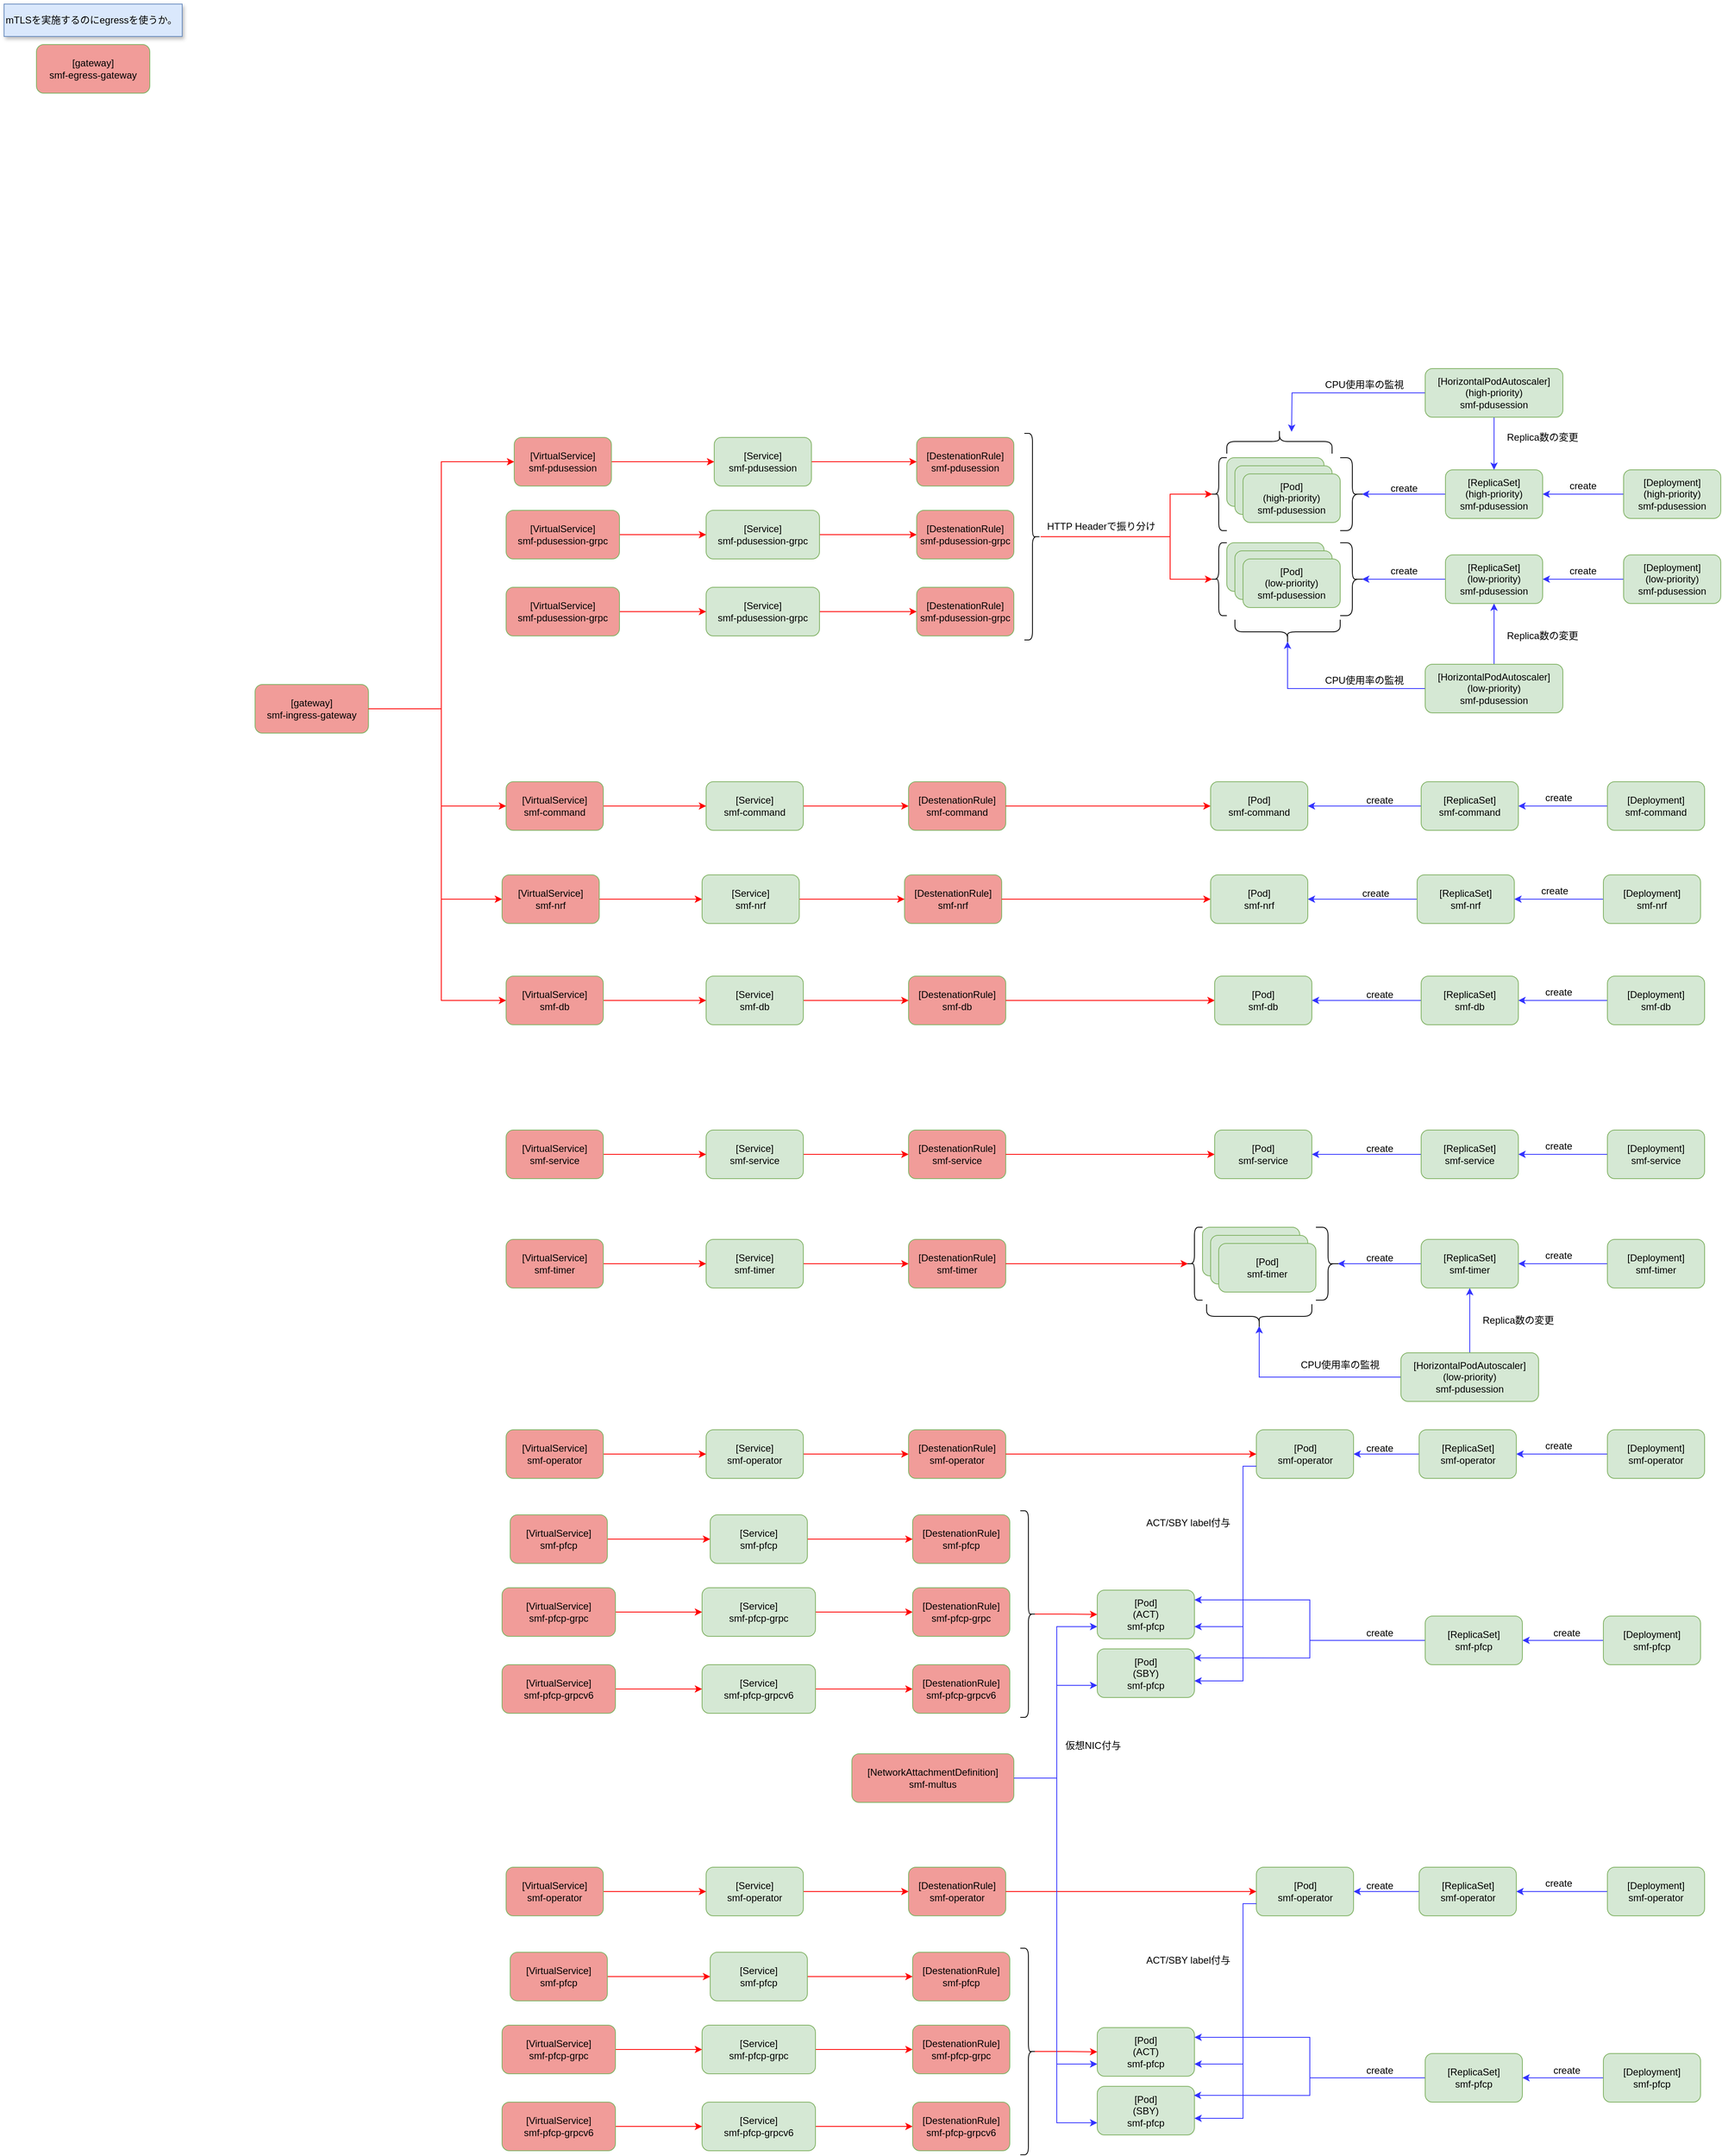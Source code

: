 <mxfile version="13.10.0" type="device"><diagram id="3Su7dRPdoQ1lJFZOF3fu" name="Page-1"><mxGraphModel dx="3685" dy="2303" grid="1" gridSize="10" guides="1" tooltips="1" connect="1" arrows="1" fold="1" page="1" pageScale="1" pageWidth="827" pageHeight="1169" math="0" shadow="0"><root><mxCell id="0"/><mxCell id="1" parent="0"/><mxCell id="phN7vs2MW9U-g6PdGh8S-5" style="edgeStyle=orthogonalEdgeStyle;rounded=0;orthogonalLoop=1;jettySize=auto;html=1;fontFamily=Helvetica;fontSize=12;strokeColor=#3333FF;" edge="1" parent="1" source="phN7vs2MW9U-g6PdGh8S-2" target="phN7vs2MW9U-g6PdGh8S-4"><mxGeometry relative="1" as="geometry"/></mxCell><mxCell id="phN7vs2MW9U-g6PdGh8S-2" value="[Deployment]&lt;br&gt;(high-priority)&lt;br&gt;smf-pdusession" style="rounded=1;whiteSpace=wrap;html=1;fillColor=#d5e8d4;strokeColor=#82b366;" vertex="1" parent="1"><mxGeometry x="390" y="315" width="120" height="60" as="geometry"/></mxCell><mxCell id="phN7vs2MW9U-g6PdGh8S-7" style="edgeStyle=orthogonalEdgeStyle;rounded=0;orthogonalLoop=1;jettySize=auto;html=1;fontFamily=Helvetica;fontSize=12;strokeColor=#3333FF;" edge="1" parent="1" source="phN7vs2MW9U-g6PdGh8S-3" target="phN7vs2MW9U-g6PdGh8S-6"><mxGeometry relative="1" as="geometry"/></mxCell><mxCell id="phN7vs2MW9U-g6PdGh8S-3" value="[Deployment]&lt;br&gt;(low-priority)&lt;br&gt;smf-pdusession" style="rounded=1;whiteSpace=wrap;html=1;fillColor=#d5e8d4;strokeColor=#82b366;" vertex="1" parent="1"><mxGeometry x="390" y="420" width="120" height="60" as="geometry"/></mxCell><mxCell id="phN7vs2MW9U-g6PdGh8S-14" style="edgeStyle=orthogonalEdgeStyle;rounded=0;orthogonalLoop=1;jettySize=auto;html=1;fontFamily=Helvetica;fontSize=12;entryX=0.1;entryY=0.5;entryDx=0;entryDy=0;entryPerimeter=0;strokeColor=#3333FF;" edge="1" parent="1" source="phN7vs2MW9U-g6PdGh8S-4" target="phN7vs2MW9U-g6PdGh8S-29"><mxGeometry relative="1" as="geometry"><mxPoint x="200" y="280" as="targetPoint"/></mxGeometry></mxCell><mxCell id="phN7vs2MW9U-g6PdGh8S-4" value="&lt;span&gt;[ReplicaSet]&lt;/span&gt;&lt;br&gt;&lt;span&gt;(high-priority)&lt;/span&gt;&lt;br&gt;&lt;span&gt;smf-pdusession&lt;/span&gt;" style="rounded=1;whiteSpace=wrap;html=1;fillColor=#d5e8d4;strokeColor=#82b366;" vertex="1" parent="1"><mxGeometry x="170" y="315" width="120" height="60" as="geometry"/></mxCell><mxCell id="phN7vs2MW9U-g6PdGh8S-13" style="edgeStyle=orthogonalEdgeStyle;rounded=0;orthogonalLoop=1;jettySize=auto;html=1;fontFamily=Helvetica;fontSize=12;entryX=0.1;entryY=0.5;entryDx=0;entryDy=0;entryPerimeter=0;strokeColor=#3333FF;" edge="1" parent="1" source="phN7vs2MW9U-g6PdGh8S-6" target="phN7vs2MW9U-g6PdGh8S-22"><mxGeometry relative="1" as="geometry"><mxPoint x="85" y="520" as="targetPoint"/></mxGeometry></mxCell><mxCell id="phN7vs2MW9U-g6PdGh8S-6" value="&lt;span&gt;[ReplicaSet]&lt;/span&gt;&lt;br&gt;(low-priority)&lt;br&gt;&lt;span&gt;smf-pdusession&lt;/span&gt;" style="rounded=1;whiteSpace=wrap;html=1;fillColor=#d5e8d4;strokeColor=#82b366;" vertex="1" parent="1"><mxGeometry x="170" y="420" width="120" height="60" as="geometry"/></mxCell><mxCell id="phN7vs2MW9U-g6PdGh8S-8" value="create" style="text;html=1;strokeColor=none;fillColor=none;align=center;verticalAlign=middle;whiteSpace=wrap;rounded=0;" vertex="1" parent="1"><mxGeometry x="320" y="325" width="40" height="20" as="geometry"/></mxCell><mxCell id="phN7vs2MW9U-g6PdGh8S-9" value="create" style="text;html=1;strokeColor=none;fillColor=none;align=center;verticalAlign=middle;whiteSpace=wrap;rounded=0;" vertex="1" parent="1"><mxGeometry x="320" y="430" width="40" height="20" as="geometry"/></mxCell><mxCell id="phN7vs2MW9U-g6PdGh8S-15" value="create" style="text;html=1;strokeColor=none;fillColor=none;align=center;verticalAlign=middle;whiteSpace=wrap;rounded=0;" vertex="1" parent="1"><mxGeometry x="99" y="430" width="40" height="20" as="geometry"/></mxCell><mxCell id="phN7vs2MW9U-g6PdGh8S-16" value="create" style="text;html=1;strokeColor=none;fillColor=none;align=center;verticalAlign=middle;whiteSpace=wrap;rounded=0;" vertex="1" parent="1"><mxGeometry x="99" y="328" width="40" height="20" as="geometry"/></mxCell><mxCell id="phN7vs2MW9U-g6PdGh8S-37" value="&lt;span&gt;[DestenationRule]&lt;/span&gt;&lt;br&gt;&lt;span&gt;smf-pdusession&lt;/span&gt;" style="rounded=1;whiteSpace=wrap;html=1;strokeColor=#82b366;fillColor=#F19C99;" vertex="1" parent="1"><mxGeometry x="-483" y="275" width="120" height="60" as="geometry"/></mxCell><mxCell id="phN7vs2MW9U-g6PdGh8S-40" value="HTTP Headerで振り分け" style="text;html=1;strokeColor=none;fillColor=none;align=center;verticalAlign=middle;whiteSpace=wrap;rounded=0;" vertex="1" parent="1"><mxGeometry x="-330" y="375" width="150" height="20" as="geometry"/></mxCell><mxCell id="phN7vs2MW9U-g6PdGh8S-42" style="edgeStyle=orthogonalEdgeStyle;rounded=0;orthogonalLoop=1;jettySize=auto;html=1;entryX=0;entryY=0.5;entryDx=0;entryDy=0;fontFamily=Helvetica;fontSize=12;strokeColor=#FF0000;" edge="1" parent="1" source="phN7vs2MW9U-g6PdGh8S-41" target="phN7vs2MW9U-g6PdGh8S-37"><mxGeometry relative="1" as="geometry"/></mxCell><mxCell id="phN7vs2MW9U-g6PdGh8S-41" value="&lt;span&gt;[Service]&lt;/span&gt;&lt;br&gt;&lt;span&gt;smf-pdusession&lt;/span&gt;" style="rounded=1;whiteSpace=wrap;html=1;fillColor=#d5e8d4;strokeColor=#82b366;" vertex="1" parent="1"><mxGeometry x="-733" y="275" width="120" height="60" as="geometry"/></mxCell><mxCell id="phN7vs2MW9U-g6PdGh8S-44" style="edgeStyle=orthogonalEdgeStyle;rounded=0;orthogonalLoop=1;jettySize=auto;html=1;strokeColor=#FF0000;fontFamily=Helvetica;fontSize=12;" edge="1" parent="1" source="phN7vs2MW9U-g6PdGh8S-43" target="phN7vs2MW9U-g6PdGh8S-41"><mxGeometry relative="1" as="geometry"/></mxCell><mxCell id="phN7vs2MW9U-g6PdGh8S-43" value="&lt;span&gt;[VirtualService]&lt;/span&gt;&lt;br&gt;&lt;span&gt;smf-pdusession&lt;/span&gt;" style="rounded=1;whiteSpace=wrap;html=1;strokeColor=#82b366;fillColor=#F19C99;" vertex="1" parent="1"><mxGeometry x="-980" y="275" width="120" height="60" as="geometry"/></mxCell><mxCell id="phN7vs2MW9U-g6PdGh8S-47" style="edgeStyle=orthogonalEdgeStyle;rounded=0;orthogonalLoop=1;jettySize=auto;html=1;fontFamily=Helvetica;fontSize=12;strokeColor=#3333FF;" edge="1" parent="1" source="phN7vs2MW9U-g6PdGh8S-46" target="phN7vs2MW9U-g6PdGh8S-4"><mxGeometry relative="1" as="geometry"/></mxCell><mxCell id="phN7vs2MW9U-g6PdGh8S-51" style="edgeStyle=orthogonalEdgeStyle;rounded=0;orthogonalLoop=1;jettySize=auto;html=1;fontFamily=Helvetica;fontSize=12;strokeColor=#3333FF;" edge="1" parent="1" source="phN7vs2MW9U-g6PdGh8S-46"><mxGeometry relative="1" as="geometry"><mxPoint x="-20" y="268" as="targetPoint"/></mxGeometry></mxCell><mxCell id="phN7vs2MW9U-g6PdGh8S-46" value="&lt;span&gt;[HorizontalPodAutoscaler]&lt;/span&gt;&lt;br&gt;&lt;span&gt;(high-priority)&lt;/span&gt;&lt;br&gt;&lt;span&gt;smf-pdusession&lt;/span&gt;" style="rounded=1;whiteSpace=wrap;html=1;fillColor=#d5e8d4;strokeColor=#82b366;" vertex="1" parent="1"><mxGeometry x="145" y="190" width="170" height="60" as="geometry"/></mxCell><mxCell id="phN7vs2MW9U-g6PdGh8S-50" value="" style="group" vertex="1" connectable="0" parent="1"><mxGeometry x="-120" y="265" width="189" height="125" as="geometry"/></mxCell><mxCell id="phN7vs2MW9U-g6PdGh8S-36" value="" style="group" vertex="1" connectable="0" parent="phN7vs2MW9U-g6PdGh8S-50"><mxGeometry y="35" width="190" height="90" as="geometry"/></mxCell><mxCell id="phN7vs2MW9U-g6PdGh8S-25" value="" style="group" vertex="1" connectable="0" parent="phN7vs2MW9U-g6PdGh8S-36"><mxGeometry x="20" width="170" height="90" as="geometry"/></mxCell><mxCell id="phN7vs2MW9U-g6PdGh8S-26" value="&lt;span&gt;[Pod]&lt;/span&gt;&lt;br&gt;&lt;span&gt;(low-priority)&lt;/span&gt;&lt;br&gt;&lt;span&gt;smf-pdusession&lt;/span&gt;" style="rounded=1;whiteSpace=wrap;html=1;fillColor=#d5e8d4;strokeColor=#82b366;" vertex="1" parent="phN7vs2MW9U-g6PdGh8S-25"><mxGeometry width="120" height="60" as="geometry"/></mxCell><mxCell id="phN7vs2MW9U-g6PdGh8S-27" value="&lt;span&gt;[Pod]&lt;/span&gt;&lt;br&gt;&lt;span&gt;(low-priority)&lt;/span&gt;&lt;br&gt;&lt;span&gt;smf-pdusession&lt;/span&gt;" style="rounded=1;whiteSpace=wrap;html=1;fillColor=#d5e8d4;strokeColor=#82b366;" vertex="1" parent="phN7vs2MW9U-g6PdGh8S-25"><mxGeometry x="10" y="10" width="120" height="60" as="geometry"/></mxCell><mxCell id="phN7vs2MW9U-g6PdGh8S-28" value="&lt;span&gt;[Pod]&lt;/span&gt;&lt;br&gt;&lt;span&gt;(high-priority)&lt;/span&gt;&lt;br&gt;&lt;span&gt;smf-pdusession&lt;/span&gt;" style="rounded=1;whiteSpace=wrap;html=1;fillColor=#d5e8d4;strokeColor=#82b366;" vertex="1" parent="phN7vs2MW9U-g6PdGh8S-25"><mxGeometry x="20" y="20" width="120" height="60" as="geometry"/></mxCell><mxCell id="phN7vs2MW9U-g6PdGh8S-29" value="" style="shape=curlyBracket;whiteSpace=wrap;html=1;rounded=1;rotation=-180;" vertex="1" parent="phN7vs2MW9U-g6PdGh8S-25"><mxGeometry x="140" width="30" height="90" as="geometry"/></mxCell><mxCell id="phN7vs2MW9U-g6PdGh8S-33" value="" style="shape=curlyBracket;whiteSpace=wrap;html=1;rounded=1;" vertex="1" parent="phN7vs2MW9U-g6PdGh8S-36"><mxGeometry width="20" height="90" as="geometry"/></mxCell><mxCell id="phN7vs2MW9U-g6PdGh8S-49" value="" style="shape=curlyBracket;whiteSpace=wrap;html=1;rounded=1;rotation=90;" vertex="1" parent="phN7vs2MW9U-g6PdGh8S-50"><mxGeometry x="70" y="-50" width="30" height="130" as="geometry"/></mxCell><mxCell id="phN7vs2MW9U-g6PdGh8S-52" value="CPU使用率の監視" style="text;html=1;strokeColor=none;fillColor=none;align=center;verticalAlign=middle;whiteSpace=wrap;rounded=0;" vertex="1" parent="1"><mxGeometry x="20" y="200" width="100" height="20" as="geometry"/></mxCell><mxCell id="phN7vs2MW9U-g6PdGh8S-53" value="Replica数の変更" style="text;html=1;strokeColor=none;fillColor=none;align=center;verticalAlign=middle;whiteSpace=wrap;rounded=0;" vertex="1" parent="1"><mxGeometry x="240" y="265" width="100" height="20" as="geometry"/></mxCell><mxCell id="phN7vs2MW9U-g6PdGh8S-55" value="" style="group" vertex="1" connectable="0" parent="1"><mxGeometry x="-120" y="405" width="190" height="125" as="geometry"/></mxCell><mxCell id="phN7vs2MW9U-g6PdGh8S-35" value="" style="group" vertex="1" connectable="0" parent="phN7vs2MW9U-g6PdGh8S-55"><mxGeometry width="190" height="90" as="geometry"/></mxCell><mxCell id="phN7vs2MW9U-g6PdGh8S-23" value="" style="group" vertex="1" connectable="0" parent="phN7vs2MW9U-g6PdGh8S-35"><mxGeometry x="20" width="170" height="90" as="geometry"/></mxCell><mxCell id="phN7vs2MW9U-g6PdGh8S-12" value="&lt;span&gt;[Pod]&lt;/span&gt;&lt;br&gt;&lt;span&gt;(low-priority)&lt;/span&gt;&lt;br&gt;&lt;span&gt;smf-pdusession&lt;/span&gt;" style="rounded=1;whiteSpace=wrap;html=1;fillColor=#d5e8d4;strokeColor=#82b366;" vertex="1" parent="phN7vs2MW9U-g6PdGh8S-23"><mxGeometry width="120" height="60" as="geometry"/></mxCell><mxCell id="phN7vs2MW9U-g6PdGh8S-20" value="&lt;span&gt;[Pod]&lt;/span&gt;&lt;br&gt;&lt;span&gt;(low-priority)&lt;/span&gt;&lt;br&gt;&lt;span&gt;smf-pdusession&lt;/span&gt;" style="rounded=1;whiteSpace=wrap;html=1;fillColor=#d5e8d4;strokeColor=#82b366;" vertex="1" parent="phN7vs2MW9U-g6PdGh8S-23"><mxGeometry x="10" y="10" width="120" height="60" as="geometry"/></mxCell><mxCell id="phN7vs2MW9U-g6PdGh8S-21" value="&lt;span&gt;[Pod]&lt;/span&gt;&lt;br&gt;&lt;span&gt;(low-priority)&lt;/span&gt;&lt;br&gt;&lt;span&gt;smf-pdusession&lt;/span&gt;" style="rounded=1;whiteSpace=wrap;html=1;fillColor=#d5e8d4;strokeColor=#82b366;" vertex="1" parent="phN7vs2MW9U-g6PdGh8S-23"><mxGeometry x="20" y="20" width="120" height="60" as="geometry"/></mxCell><mxCell id="phN7vs2MW9U-g6PdGh8S-22" value="" style="shape=curlyBracket;whiteSpace=wrap;html=1;rounded=1;rotation=-180;" vertex="1" parent="phN7vs2MW9U-g6PdGh8S-23"><mxGeometry x="140" width="30" height="90" as="geometry"/></mxCell><mxCell id="phN7vs2MW9U-g6PdGh8S-34" value="" style="shape=curlyBracket;whiteSpace=wrap;html=1;rounded=1;" vertex="1" parent="phN7vs2MW9U-g6PdGh8S-35"><mxGeometry width="20" height="90" as="geometry"/></mxCell><mxCell id="phN7vs2MW9U-g6PdGh8S-54" value="" style="shape=curlyBracket;whiteSpace=wrap;html=1;rounded=1;rotation=-90;" vertex="1" parent="phN7vs2MW9U-g6PdGh8S-55"><mxGeometry x="80" y="45" width="30" height="130" as="geometry"/></mxCell><mxCell id="phN7vs2MW9U-g6PdGh8S-57" style="edgeStyle=orthogonalEdgeStyle;rounded=0;orthogonalLoop=1;jettySize=auto;html=1;strokeColor=#3333FF;fontFamily=Helvetica;fontSize=12;" edge="1" parent="1" source="phN7vs2MW9U-g6PdGh8S-56" target="phN7vs2MW9U-g6PdGh8S-6"><mxGeometry relative="1" as="geometry"/></mxCell><mxCell id="phN7vs2MW9U-g6PdGh8S-58" style="edgeStyle=orthogonalEdgeStyle;rounded=0;orthogonalLoop=1;jettySize=auto;html=1;strokeColor=#3333FF;fontFamily=Helvetica;fontSize=12;entryX=0.1;entryY=0.5;entryDx=0;entryDy=0;entryPerimeter=0;" edge="1" parent="1" source="phN7vs2MW9U-g6PdGh8S-56" target="phN7vs2MW9U-g6PdGh8S-54"><mxGeometry relative="1" as="geometry"><mxPoint x="-20" y="540" as="targetPoint"/></mxGeometry></mxCell><mxCell id="phN7vs2MW9U-g6PdGh8S-56" value="&lt;span&gt;[HorizontalPodAutoscaler]&lt;/span&gt;&lt;br&gt;&lt;span&gt;(low-priority)&lt;/span&gt;&lt;br&gt;&lt;span&gt;smf-pdusession&lt;/span&gt;" style="rounded=1;whiteSpace=wrap;html=1;fillColor=#d5e8d4;strokeColor=#82b366;" vertex="1" parent="1"><mxGeometry x="145" y="555" width="170" height="60" as="geometry"/></mxCell><mxCell id="phN7vs2MW9U-g6PdGh8S-59" value="Replica数の変更" style="text;html=1;strokeColor=none;fillColor=none;align=center;verticalAlign=middle;whiteSpace=wrap;rounded=0;" vertex="1" parent="1"><mxGeometry x="240" y="510" width="100" height="20" as="geometry"/></mxCell><mxCell id="phN7vs2MW9U-g6PdGh8S-60" value="CPU使用率の監視" style="text;html=1;strokeColor=none;fillColor=none;align=center;verticalAlign=middle;whiteSpace=wrap;rounded=0;" vertex="1" parent="1"><mxGeometry x="20" y="565" width="100" height="20" as="geometry"/></mxCell><mxCell id="phN7vs2MW9U-g6PdGh8S-63" style="edgeStyle=orthogonalEdgeStyle;rounded=0;orthogonalLoop=1;jettySize=auto;html=1;fontFamily=Helvetica;fontSize=12;strokeColor=#FF0000;" edge="1" parent="1" source="phN7vs2MW9U-g6PdGh8S-61" target="phN7vs2MW9U-g6PdGh8S-62"><mxGeometry relative="1" as="geometry"/></mxCell><mxCell id="phN7vs2MW9U-g6PdGh8S-61" value="&lt;span&gt;[Service]&lt;/span&gt;&lt;br&gt;&lt;span&gt;smf-pdusession-grpc&lt;/span&gt;" style="rounded=1;whiteSpace=wrap;html=1;fillColor=#d5e8d4;strokeColor=#82b366;" vertex="1" parent="1"><mxGeometry x="-743" y="365" width="140" height="60" as="geometry"/></mxCell><mxCell id="phN7vs2MW9U-g6PdGh8S-62" value="&lt;span&gt;[DestenationRule]&lt;/span&gt;&lt;br&gt;&lt;span&gt;smf-pdusession-grpc&lt;/span&gt;" style="rounded=1;whiteSpace=wrap;html=1;strokeColor=#82b366;fillColor=#F19C99;" vertex="1" parent="1"><mxGeometry x="-483" y="365" width="120" height="60" as="geometry"/></mxCell><mxCell id="phN7vs2MW9U-g6PdGh8S-67" style="edgeStyle=orthogonalEdgeStyle;rounded=0;orthogonalLoop=1;jettySize=auto;html=1;entryX=0.1;entryY=0.5;entryDx=0;entryDy=0;entryPerimeter=0;strokeColor=#FF0000;fontFamily=Helvetica;fontSize=12;" edge="1" parent="1" source="phN7vs2MW9U-g6PdGh8S-66" target="phN7vs2MW9U-g6PdGh8S-33"><mxGeometry relative="1" as="geometry"><Array as="points"><mxPoint x="-170" y="398"/><mxPoint x="-170" y="345"/></Array></mxGeometry></mxCell><mxCell id="phN7vs2MW9U-g6PdGh8S-68" style="edgeStyle=orthogonalEdgeStyle;rounded=0;orthogonalLoop=1;jettySize=auto;html=1;entryX=0.1;entryY=0.5;entryDx=0;entryDy=0;entryPerimeter=0;strokeColor=#FF0000;fontFamily=Helvetica;fontSize=12;" edge="1" parent="1" source="phN7vs2MW9U-g6PdGh8S-66" target="phN7vs2MW9U-g6PdGh8S-34"><mxGeometry relative="1" as="geometry"><Array as="points"><mxPoint x="-170" y="398"/><mxPoint x="-170" y="450"/></Array></mxGeometry></mxCell><mxCell id="phN7vs2MW9U-g6PdGh8S-66" value="" style="shape=curlyBracket;whiteSpace=wrap;html=1;rounded=1;rotation=-180;" vertex="1" parent="1"><mxGeometry x="-350" y="270" width="20" height="255" as="geometry"/></mxCell><mxCell id="phN7vs2MW9U-g6PdGh8S-70" style="edgeStyle=orthogonalEdgeStyle;rounded=0;orthogonalLoop=1;jettySize=auto;html=1;strokeColor=#FF0000;fontFamily=Helvetica;fontSize=12;" edge="1" parent="1" source="phN7vs2MW9U-g6PdGh8S-69" target="phN7vs2MW9U-g6PdGh8S-61"><mxGeometry relative="1" as="geometry"/></mxCell><mxCell id="phN7vs2MW9U-g6PdGh8S-69" value="&lt;span&gt;[VirtualService]&lt;/span&gt;&lt;br&gt;&lt;span&gt;smf-pdusession-grpc&lt;/span&gt;" style="rounded=1;whiteSpace=wrap;html=1;strokeColor=#82b366;fillColor=#F19C99;" vertex="1" parent="1"><mxGeometry x="-990" y="365" width="140" height="60" as="geometry"/></mxCell><mxCell id="phN7vs2MW9U-g6PdGh8S-71" style="edgeStyle=orthogonalEdgeStyle;rounded=0;orthogonalLoop=1;jettySize=auto;html=1;fontFamily=Helvetica;fontSize=12;strokeColor=#FF0000;" edge="1" parent="1" source="phN7vs2MW9U-g6PdGh8S-72" target="phN7vs2MW9U-g6PdGh8S-73"><mxGeometry relative="1" as="geometry"/></mxCell><mxCell id="phN7vs2MW9U-g6PdGh8S-72" value="&lt;span&gt;[Service]&lt;/span&gt;&lt;br&gt;&lt;span&gt;smf-pdusession-grpc&lt;/span&gt;" style="rounded=1;whiteSpace=wrap;html=1;fillColor=#d5e8d4;strokeColor=#82b366;" vertex="1" parent="1"><mxGeometry x="-743" y="460" width="140" height="60" as="geometry"/></mxCell><mxCell id="phN7vs2MW9U-g6PdGh8S-73" value="&lt;span&gt;[DestenationRule]&lt;/span&gt;&lt;br&gt;&lt;span&gt;smf-pdusession-grpc&lt;/span&gt;" style="rounded=1;whiteSpace=wrap;html=1;strokeColor=#82b366;fillColor=#F19C99;" vertex="1" parent="1"><mxGeometry x="-483" y="460" width="120" height="60" as="geometry"/></mxCell><mxCell id="phN7vs2MW9U-g6PdGh8S-74" style="edgeStyle=orthogonalEdgeStyle;rounded=0;orthogonalLoop=1;jettySize=auto;html=1;strokeColor=#FF0000;fontFamily=Helvetica;fontSize=12;" edge="1" parent="1" source="phN7vs2MW9U-g6PdGh8S-75" target="phN7vs2MW9U-g6PdGh8S-72"><mxGeometry relative="1" as="geometry"/></mxCell><mxCell id="phN7vs2MW9U-g6PdGh8S-75" value="&lt;span&gt;[VirtualService]&lt;/span&gt;&lt;br&gt;&lt;span&gt;smf-pdusession-grpc&lt;/span&gt;" style="rounded=1;whiteSpace=wrap;html=1;strokeColor=#82b366;fillColor=#F19C99;" vertex="1" parent="1"><mxGeometry x="-990" y="460" width="140" height="60" as="geometry"/></mxCell><mxCell id="phN7vs2MW9U-g6PdGh8S-77" style="edgeStyle=orthogonalEdgeStyle;rounded=0;orthogonalLoop=1;jettySize=auto;html=1;strokeColor=#FF0000;fontFamily=Helvetica;fontSize=12;" edge="1" parent="1" source="phN7vs2MW9U-g6PdGh8S-76" target="phN7vs2MW9U-g6PdGh8S-43"><mxGeometry relative="1" as="geometry"><Array as="points"><mxPoint x="-1230" y="610"/><mxPoint x="-1070" y="610"/><mxPoint x="-1070" y="305"/></Array></mxGeometry></mxCell><mxCell id="phN7vs2MW9U-g6PdGh8S-165" style="edgeStyle=orthogonalEdgeStyle;rounded=0;orthogonalLoop=1;jettySize=auto;html=1;strokeColor=#FF0000;fontFamily=Helvetica;fontSize=12;" edge="1" parent="1" source="phN7vs2MW9U-g6PdGh8S-76" target="phN7vs2MW9U-g6PdGh8S-155"><mxGeometry relative="1" as="geometry"><Array as="points"><mxPoint x="-1230" y="610"/><mxPoint x="-1070" y="610"/><mxPoint x="-1070" y="845"/></Array></mxGeometry></mxCell><mxCell id="phN7vs2MW9U-g6PdGh8S-192" style="edgeStyle=orthogonalEdgeStyle;rounded=0;orthogonalLoop=1;jettySize=auto;html=1;strokeColor=#FF0000;fontFamily=Helvetica;fontSize=12;" edge="1" parent="1" source="phN7vs2MW9U-g6PdGh8S-76" target="phN7vs2MW9U-g6PdGh8S-189"><mxGeometry relative="1" as="geometry"><mxPoint x="-1130" y="810" as="targetPoint"/><Array as="points"><mxPoint x="-1070" y="610"/><mxPoint x="-1070" y="970"/></Array></mxGeometry></mxCell><mxCell id="phN7vs2MW9U-g6PdGh8S-76" value="&lt;span&gt;[gateway]&lt;/span&gt;&lt;br&gt;&lt;span&gt;smf-ingress-gateway&lt;/span&gt;" style="rounded=1;whiteSpace=wrap;html=1;strokeColor=#82b366;fillColor=#F19C99;" vertex="1" parent="1"><mxGeometry x="-1300" y="580" width="140" height="60" as="geometry"/></mxCell><mxCell id="phN7vs2MW9U-g6PdGh8S-78" style="edgeStyle=orthogonalEdgeStyle;rounded=0;orthogonalLoop=1;jettySize=auto;html=1;fontFamily=Helvetica;fontSize=12;strokeColor=#3333FF;" edge="1" parent="1" source="phN7vs2MW9U-g6PdGh8S-79" target="phN7vs2MW9U-g6PdGh8S-83"><mxGeometry relative="1" as="geometry"/></mxCell><mxCell id="phN7vs2MW9U-g6PdGh8S-79" value="[Deployment]&lt;br&gt;smf-command" style="rounded=1;whiteSpace=wrap;html=1;fillColor=#d5e8d4;strokeColor=#82b366;" vertex="1" parent="1"><mxGeometry x="370" y="700" width="120" height="60" as="geometry"/></mxCell><mxCell id="phN7vs2MW9U-g6PdGh8S-82" style="edgeStyle=orthogonalEdgeStyle;rounded=0;orthogonalLoop=1;jettySize=auto;html=1;fontFamily=Helvetica;fontSize=12;strokeColor=#3333FF;" edge="1" parent="1" source="phN7vs2MW9U-g6PdGh8S-83" target="phN7vs2MW9U-g6PdGh8S-104"><mxGeometry relative="1" as="geometry"><mxPoint x="37" y="730" as="targetPoint"/></mxGeometry></mxCell><mxCell id="phN7vs2MW9U-g6PdGh8S-83" value="&lt;span&gt;[ReplicaSet]&lt;/span&gt;&lt;br&gt;&lt;span&gt;smf-command&lt;/span&gt;" style="rounded=1;whiteSpace=wrap;html=1;fillColor=#d5e8d4;strokeColor=#82b366;" vertex="1" parent="1"><mxGeometry x="140" y="700" width="120" height="60" as="geometry"/></mxCell><mxCell id="phN7vs2MW9U-g6PdGh8S-86" value="create" style="text;html=1;strokeColor=none;fillColor=none;align=center;verticalAlign=middle;whiteSpace=wrap;rounded=0;" vertex="1" parent="1"><mxGeometry x="290" y="710" width="40" height="20" as="geometry"/></mxCell><mxCell id="phN7vs2MW9U-g6PdGh8S-89" value="create" style="text;html=1;strokeColor=none;fillColor=none;align=center;verticalAlign=middle;whiteSpace=wrap;rounded=0;" vertex="1" parent="1"><mxGeometry x="69" y="713" width="40" height="20" as="geometry"/></mxCell><mxCell id="phN7vs2MW9U-g6PdGh8S-90" value="&lt;span&gt;[DestenationRule]&lt;/span&gt;&lt;br&gt;&lt;span&gt;smf-command&lt;/span&gt;" style="rounded=1;whiteSpace=wrap;html=1;strokeColor=#82b366;fillColor=#F19C99;" vertex="1" parent="1"><mxGeometry x="-493" y="700" width="120" height="60" as="geometry"/></mxCell><mxCell id="phN7vs2MW9U-g6PdGh8S-92" style="edgeStyle=orthogonalEdgeStyle;rounded=0;orthogonalLoop=1;jettySize=auto;html=1;entryX=0;entryY=0.5;entryDx=0;entryDy=0;fontFamily=Helvetica;fontSize=12;strokeColor=#FF0000;" edge="1" parent="1" source="phN7vs2MW9U-g6PdGh8S-93" target="phN7vs2MW9U-g6PdGh8S-90"><mxGeometry relative="1" as="geometry"/></mxCell><mxCell id="phN7vs2MW9U-g6PdGh8S-93" value="&lt;span&gt;[Service]&lt;/span&gt;&lt;br&gt;&lt;span&gt;smf-command&lt;/span&gt;" style="rounded=1;whiteSpace=wrap;html=1;fillColor=#d5e8d4;strokeColor=#82b366;" vertex="1" parent="1"><mxGeometry x="-743" y="700" width="120" height="60" as="geometry"/></mxCell><mxCell id="phN7vs2MW9U-g6PdGh8S-94" style="edgeStyle=orthogonalEdgeStyle;rounded=0;orthogonalLoop=1;jettySize=auto;html=1;strokeColor=#FF0000;fontFamily=Helvetica;fontSize=12;" edge="1" parent="1" source="phN7vs2MW9U-g6PdGh8S-95" target="phN7vs2MW9U-g6PdGh8S-93"><mxGeometry relative="1" as="geometry"/></mxCell><mxCell id="phN7vs2MW9U-g6PdGh8S-95" value="&lt;span&gt;[VirtualService]&lt;/span&gt;&lt;br&gt;&lt;span&gt;smf-command&lt;/span&gt;" style="rounded=1;whiteSpace=wrap;html=1;strokeColor=#82b366;fillColor=#F19C99;" vertex="1" parent="1"><mxGeometry x="-990" y="700" width="120" height="60" as="geometry"/></mxCell><mxCell id="phN7vs2MW9U-g6PdGh8S-127" style="edgeStyle=orthogonalEdgeStyle;rounded=0;orthogonalLoop=1;jettySize=auto;html=1;strokeColor=#FF0000;fontFamily=Helvetica;fontSize=12;" edge="1" parent="1" source="phN7vs2MW9U-g6PdGh8S-90" target="phN7vs2MW9U-g6PdGh8S-104"><mxGeometry relative="1" as="geometry"><Array as="points"/><mxPoint x="-300" y="782" as="sourcePoint"/><mxPoint x="-148" y="730" as="targetPoint"/></mxGeometry></mxCell><mxCell id="phN7vs2MW9U-g6PdGh8S-137" style="edgeStyle=orthogonalEdgeStyle;rounded=0;orthogonalLoop=1;jettySize=auto;html=1;strokeColor=#FF0000;fontFamily=Helvetica;fontSize=12;" edge="1" parent="1" source="phN7vs2MW9U-g6PdGh8S-76" target="phN7vs2MW9U-g6PdGh8S-95"><mxGeometry relative="1" as="geometry"><mxPoint x="-1150" y="848" as="sourcePoint"/><Array as="points"><mxPoint x="-1070" y="610"/><mxPoint x="-1070" y="730"/></Array></mxGeometry></mxCell><mxCell id="phN7vs2MW9U-g6PdGh8S-143" value="&lt;span&gt;[gateway]&lt;/span&gt;&lt;br&gt;&lt;span&gt;smf-egress-gateway&lt;/span&gt;" style="rounded=1;whiteSpace=wrap;html=1;strokeColor=#82b366;fillColor=#F19C99;" vertex="1" parent="1"><mxGeometry x="-1570" y="-210" width="140" height="60" as="geometry"/></mxCell><mxCell id="phN7vs2MW9U-g6PdGh8S-145" style="edgeStyle=orthogonalEdgeStyle;rounded=0;orthogonalLoop=1;jettySize=auto;html=1;fontFamily=Helvetica;fontSize=12;strokeColor=#3333FF;" edge="1" parent="1" source="phN7vs2MW9U-g6PdGh8S-146" target="phN7vs2MW9U-g6PdGh8S-148"><mxGeometry relative="1" as="geometry"/></mxCell><mxCell id="phN7vs2MW9U-g6PdGh8S-146" value="[Deployment]&lt;br&gt;smf-nrf" style="rounded=1;whiteSpace=wrap;html=1;fillColor=#d5e8d4;strokeColor=#82b366;" vertex="1" parent="1"><mxGeometry x="365" y="815" width="120" height="60" as="geometry"/></mxCell><mxCell id="phN7vs2MW9U-g6PdGh8S-147" style="edgeStyle=orthogonalEdgeStyle;rounded=0;orthogonalLoop=1;jettySize=auto;html=1;fontFamily=Helvetica;fontSize=12;strokeColor=#3333FF;" edge="1" parent="1" source="phN7vs2MW9U-g6PdGh8S-148" target="phN7vs2MW9U-g6PdGh8S-160"><mxGeometry relative="1" as="geometry"><mxPoint x="32.0" y="845.0" as="targetPoint"/></mxGeometry></mxCell><mxCell id="phN7vs2MW9U-g6PdGh8S-148" value="&lt;span&gt;[ReplicaSet]&lt;/span&gt;&lt;br&gt;&lt;span&gt;smf-nrf&lt;/span&gt;" style="rounded=1;whiteSpace=wrap;html=1;fillColor=#d5e8d4;strokeColor=#82b366;" vertex="1" parent="1"><mxGeometry x="135" y="815" width="120" height="60" as="geometry"/></mxCell><mxCell id="phN7vs2MW9U-g6PdGh8S-149" value="create" style="text;html=1;strokeColor=none;fillColor=none;align=center;verticalAlign=middle;whiteSpace=wrap;rounded=0;" vertex="1" parent="1"><mxGeometry x="285" y="825" width="40" height="20" as="geometry"/></mxCell><mxCell id="phN7vs2MW9U-g6PdGh8S-150" value="create" style="text;html=1;strokeColor=none;fillColor=none;align=center;verticalAlign=middle;whiteSpace=wrap;rounded=0;" vertex="1" parent="1"><mxGeometry x="64" y="828" width="40" height="20" as="geometry"/></mxCell><mxCell id="phN7vs2MW9U-g6PdGh8S-151" value="&lt;span&gt;[DestenationRule]&lt;/span&gt;&lt;br&gt;&lt;span&gt;smf-nrf&lt;/span&gt;" style="rounded=1;whiteSpace=wrap;html=1;strokeColor=#82b366;fillColor=#F19C99;" vertex="1" parent="1"><mxGeometry x="-498" y="815" width="120" height="60" as="geometry"/></mxCell><mxCell id="phN7vs2MW9U-g6PdGh8S-152" style="edgeStyle=orthogonalEdgeStyle;rounded=0;orthogonalLoop=1;jettySize=auto;html=1;entryX=0;entryY=0.5;entryDx=0;entryDy=0;fontFamily=Helvetica;fontSize=12;strokeColor=#FF0000;" edge="1" parent="1" source="phN7vs2MW9U-g6PdGh8S-153" target="phN7vs2MW9U-g6PdGh8S-151"><mxGeometry relative="1" as="geometry"/></mxCell><mxCell id="phN7vs2MW9U-g6PdGh8S-153" value="&lt;span&gt;[Service]&lt;/span&gt;&lt;br&gt;&lt;span&gt;smf-nrf&lt;/span&gt;" style="rounded=1;whiteSpace=wrap;html=1;fillColor=#d5e8d4;strokeColor=#82b366;" vertex="1" parent="1"><mxGeometry x="-748" y="815" width="120" height="60" as="geometry"/></mxCell><mxCell id="phN7vs2MW9U-g6PdGh8S-154" style="edgeStyle=orthogonalEdgeStyle;rounded=0;orthogonalLoop=1;jettySize=auto;html=1;strokeColor=#FF0000;fontFamily=Helvetica;fontSize=12;" edge="1" parent="1" source="phN7vs2MW9U-g6PdGh8S-155" target="phN7vs2MW9U-g6PdGh8S-153"><mxGeometry relative="1" as="geometry"/></mxCell><mxCell id="phN7vs2MW9U-g6PdGh8S-155" value="&lt;span&gt;[VirtualService]&lt;/span&gt;&lt;br&gt;&lt;span&gt;smf-nrf&lt;/span&gt;" style="rounded=1;whiteSpace=wrap;html=1;strokeColor=#82b366;fillColor=#F19C99;" vertex="1" parent="1"><mxGeometry x="-995" y="815" width="120" height="60" as="geometry"/></mxCell><mxCell id="phN7vs2MW9U-g6PdGh8S-163" style="edgeStyle=orthogonalEdgeStyle;rounded=0;orthogonalLoop=1;jettySize=auto;html=1;entryX=0;entryY=0.5;entryDx=0;entryDy=0;strokeColor=#FF0000;fontFamily=Helvetica;fontSize=12;" edge="1" parent="1" source="phN7vs2MW9U-g6PdGh8S-151" target="phN7vs2MW9U-g6PdGh8S-160"><mxGeometry relative="1" as="geometry"><Array as="points"/><mxPoint x="-305" y="897" as="sourcePoint"/><mxPoint x="-153.0" y="845.0" as="targetPoint"/></mxGeometry></mxCell><mxCell id="phN7vs2MW9U-g6PdGh8S-160" value="&lt;span&gt;[Pod]&lt;br&gt;&lt;/span&gt;&lt;span&gt;smf-nrf&lt;/span&gt;" style="rounded=1;whiteSpace=wrap;html=1;fillColor=#d5e8d4;strokeColor=#82b366;" vertex="1" parent="1"><mxGeometry x="-120" y="815" width="120" height="60" as="geometry"/></mxCell><mxCell id="phN7vs2MW9U-g6PdGh8S-166" style="edgeStyle=orthogonalEdgeStyle;rounded=0;orthogonalLoop=1;jettySize=auto;html=1;fontFamily=Helvetica;fontSize=12;strokeColor=#3333FF;" edge="1" parent="1" source="phN7vs2MW9U-g6PdGh8S-167" target="phN7vs2MW9U-g6PdGh8S-169"><mxGeometry relative="1" as="geometry"/></mxCell><mxCell id="phN7vs2MW9U-g6PdGh8S-167" value="[Deployment]&lt;br&gt;smf-service" style="rounded=1;whiteSpace=wrap;html=1;fillColor=#d5e8d4;strokeColor=#82b366;" vertex="1" parent="1"><mxGeometry x="370" y="1130" width="120" height="60" as="geometry"/></mxCell><mxCell id="phN7vs2MW9U-g6PdGh8S-168" style="edgeStyle=orthogonalEdgeStyle;rounded=0;orthogonalLoop=1;jettySize=auto;html=1;fontFamily=Helvetica;fontSize=12;strokeColor=#3333FF;" edge="1" parent="1" source="phN7vs2MW9U-g6PdGh8S-169" target="phN7vs2MW9U-g6PdGh8S-178"><mxGeometry relative="1" as="geometry"><mxPoint x="37.0" y="1160.0" as="targetPoint"/></mxGeometry></mxCell><mxCell id="phN7vs2MW9U-g6PdGh8S-169" value="&lt;span&gt;[ReplicaSet]&lt;/span&gt;&lt;br&gt;&lt;span&gt;smf-service&lt;/span&gt;" style="rounded=1;whiteSpace=wrap;html=1;fillColor=#d5e8d4;strokeColor=#82b366;" vertex="1" parent="1"><mxGeometry x="140" y="1130" width="120" height="60" as="geometry"/></mxCell><mxCell id="phN7vs2MW9U-g6PdGh8S-170" value="create" style="text;html=1;strokeColor=none;fillColor=none;align=center;verticalAlign=middle;whiteSpace=wrap;rounded=0;" vertex="1" parent="1"><mxGeometry x="290" y="1140" width="40" height="20" as="geometry"/></mxCell><mxCell id="phN7vs2MW9U-g6PdGh8S-171" value="create" style="text;html=1;strokeColor=none;fillColor=none;align=center;verticalAlign=middle;whiteSpace=wrap;rounded=0;" vertex="1" parent="1"><mxGeometry x="69" y="1143" width="40" height="20" as="geometry"/></mxCell><mxCell id="phN7vs2MW9U-g6PdGh8S-172" value="&lt;span&gt;[DestenationRule]&lt;/span&gt;&lt;br&gt;&lt;span&gt;smf-service&lt;/span&gt;" style="rounded=1;whiteSpace=wrap;html=1;strokeColor=#82b366;fillColor=#F19C99;" vertex="1" parent="1"><mxGeometry x="-493" y="1130" width="120" height="60" as="geometry"/></mxCell><mxCell id="phN7vs2MW9U-g6PdGh8S-173" style="edgeStyle=orthogonalEdgeStyle;rounded=0;orthogonalLoop=1;jettySize=auto;html=1;entryX=0;entryY=0.5;entryDx=0;entryDy=0;fontFamily=Helvetica;fontSize=12;strokeColor=#FF0000;" edge="1" parent="1" source="phN7vs2MW9U-g6PdGh8S-174" target="phN7vs2MW9U-g6PdGh8S-172"><mxGeometry relative="1" as="geometry"/></mxCell><mxCell id="phN7vs2MW9U-g6PdGh8S-174" value="&lt;span&gt;[Service]&lt;/span&gt;&lt;br&gt;&lt;span&gt;smf-service&lt;/span&gt;" style="rounded=1;whiteSpace=wrap;html=1;fillColor=#d5e8d4;strokeColor=#82b366;" vertex="1" parent="1"><mxGeometry x="-743" y="1130" width="120" height="60" as="geometry"/></mxCell><mxCell id="phN7vs2MW9U-g6PdGh8S-175" style="edgeStyle=orthogonalEdgeStyle;rounded=0;orthogonalLoop=1;jettySize=auto;html=1;strokeColor=#FF0000;fontFamily=Helvetica;fontSize=12;" edge="1" parent="1" source="phN7vs2MW9U-g6PdGh8S-176" target="phN7vs2MW9U-g6PdGh8S-174"><mxGeometry relative="1" as="geometry"/></mxCell><mxCell id="phN7vs2MW9U-g6PdGh8S-176" value="&lt;span&gt;[VirtualService]&lt;/span&gt;&lt;br&gt;&lt;span&gt;smf-service&lt;/span&gt;" style="rounded=1;whiteSpace=wrap;html=1;strokeColor=#82b366;fillColor=#F19C99;" vertex="1" parent="1"><mxGeometry x="-990" y="1130" width="120" height="60" as="geometry"/></mxCell><mxCell id="phN7vs2MW9U-g6PdGh8S-177" style="edgeStyle=orthogonalEdgeStyle;rounded=0;orthogonalLoop=1;jettySize=auto;html=1;entryX=0;entryY=0.5;entryDx=0;entryDy=0;strokeColor=#FF0000;fontFamily=Helvetica;fontSize=12;" edge="1" parent="1" source="phN7vs2MW9U-g6PdGh8S-172" target="phN7vs2MW9U-g6PdGh8S-178"><mxGeometry relative="1" as="geometry"><Array as="points"/><mxPoint x="-300" y="1212" as="sourcePoint"/><mxPoint x="-148.0" y="1160.0" as="targetPoint"/></mxGeometry></mxCell><mxCell id="phN7vs2MW9U-g6PdGh8S-178" value="&lt;span&gt;[Pod]&lt;br&gt;&lt;/span&gt;&lt;span&gt;smf-service&lt;/span&gt;" style="rounded=1;whiteSpace=wrap;html=1;fillColor=#d5e8d4;strokeColor=#82b366;" vertex="1" parent="1"><mxGeometry x="-115" y="1130" width="120" height="60" as="geometry"/></mxCell><mxCell id="phN7vs2MW9U-g6PdGh8S-179" style="edgeStyle=orthogonalEdgeStyle;rounded=0;orthogonalLoop=1;jettySize=auto;html=1;fontFamily=Helvetica;fontSize=12;strokeColor=#3333FF;" edge="1" parent="1" source="phN7vs2MW9U-g6PdGh8S-180" target="phN7vs2MW9U-g6PdGh8S-182"><mxGeometry relative="1" as="geometry"/></mxCell><mxCell id="phN7vs2MW9U-g6PdGh8S-180" value="[Deployment]&lt;br&gt;smf-db" style="rounded=1;whiteSpace=wrap;html=1;fillColor=#d5e8d4;strokeColor=#82b366;" vertex="1" parent="1"><mxGeometry x="370" y="940" width="120" height="60" as="geometry"/></mxCell><mxCell id="phN7vs2MW9U-g6PdGh8S-181" style="edgeStyle=orthogonalEdgeStyle;rounded=0;orthogonalLoop=1;jettySize=auto;html=1;fontFamily=Helvetica;fontSize=12;strokeColor=#3333FF;" edge="1" parent="1" source="phN7vs2MW9U-g6PdGh8S-182" target="phN7vs2MW9U-g6PdGh8S-191"><mxGeometry relative="1" as="geometry"><mxPoint x="37.0" y="970.0" as="targetPoint"/></mxGeometry></mxCell><mxCell id="phN7vs2MW9U-g6PdGh8S-182" value="&lt;span&gt;[ReplicaSet]&lt;/span&gt;&lt;br&gt;&lt;span&gt;smf-db&lt;/span&gt;" style="rounded=1;whiteSpace=wrap;html=1;fillColor=#d5e8d4;strokeColor=#82b366;" vertex="1" parent="1"><mxGeometry x="140" y="940" width="120" height="60" as="geometry"/></mxCell><mxCell id="phN7vs2MW9U-g6PdGh8S-183" value="create" style="text;html=1;strokeColor=none;fillColor=none;align=center;verticalAlign=middle;whiteSpace=wrap;rounded=0;" vertex="1" parent="1"><mxGeometry x="290" y="950" width="40" height="20" as="geometry"/></mxCell><mxCell id="phN7vs2MW9U-g6PdGh8S-184" value="create" style="text;html=1;strokeColor=none;fillColor=none;align=center;verticalAlign=middle;whiteSpace=wrap;rounded=0;" vertex="1" parent="1"><mxGeometry x="69" y="953" width="40" height="20" as="geometry"/></mxCell><mxCell id="phN7vs2MW9U-g6PdGh8S-185" value="&lt;span&gt;[DestenationRule]&lt;/span&gt;&lt;br&gt;&lt;span&gt;smf-db&lt;/span&gt;" style="rounded=1;whiteSpace=wrap;html=1;strokeColor=#82b366;fillColor=#F19C99;" vertex="1" parent="1"><mxGeometry x="-493" y="940" width="120" height="60" as="geometry"/></mxCell><mxCell id="phN7vs2MW9U-g6PdGh8S-186" style="edgeStyle=orthogonalEdgeStyle;rounded=0;orthogonalLoop=1;jettySize=auto;html=1;entryX=0;entryY=0.5;entryDx=0;entryDy=0;fontFamily=Helvetica;fontSize=12;strokeColor=#FF0000;" edge="1" parent="1" source="phN7vs2MW9U-g6PdGh8S-187" target="phN7vs2MW9U-g6PdGh8S-185"><mxGeometry relative="1" as="geometry"/></mxCell><mxCell id="phN7vs2MW9U-g6PdGh8S-187" value="&lt;span&gt;[Service]&lt;/span&gt;&lt;br&gt;&lt;span&gt;smf-db&lt;/span&gt;" style="rounded=1;whiteSpace=wrap;html=1;fillColor=#d5e8d4;strokeColor=#82b366;" vertex="1" parent="1"><mxGeometry x="-743" y="940" width="120" height="60" as="geometry"/></mxCell><mxCell id="phN7vs2MW9U-g6PdGh8S-188" style="edgeStyle=orthogonalEdgeStyle;rounded=0;orthogonalLoop=1;jettySize=auto;html=1;strokeColor=#FF0000;fontFamily=Helvetica;fontSize=12;" edge="1" parent="1" source="phN7vs2MW9U-g6PdGh8S-189" target="phN7vs2MW9U-g6PdGh8S-187"><mxGeometry relative="1" as="geometry"/></mxCell><mxCell id="phN7vs2MW9U-g6PdGh8S-189" value="&lt;span&gt;[VirtualService]&lt;/span&gt;&lt;br&gt;&lt;span&gt;smf-db&lt;/span&gt;" style="rounded=1;whiteSpace=wrap;html=1;strokeColor=#82b366;fillColor=#F19C99;" vertex="1" parent="1"><mxGeometry x="-990" y="940" width="120" height="60" as="geometry"/></mxCell><mxCell id="phN7vs2MW9U-g6PdGh8S-190" style="edgeStyle=orthogonalEdgeStyle;rounded=0;orthogonalLoop=1;jettySize=auto;html=1;entryX=0;entryY=0.5;entryDx=0;entryDy=0;strokeColor=#FF0000;fontFamily=Helvetica;fontSize=12;" edge="1" parent="1" source="phN7vs2MW9U-g6PdGh8S-185" target="phN7vs2MW9U-g6PdGh8S-191"><mxGeometry relative="1" as="geometry"><Array as="points"/><mxPoint x="-300" y="1022" as="sourcePoint"/><mxPoint x="-148.0" y="970.0" as="targetPoint"/></mxGeometry></mxCell><mxCell id="phN7vs2MW9U-g6PdGh8S-191" value="&lt;span&gt;[Pod]&lt;br&gt;&lt;/span&gt;&lt;span&gt;smf-db&lt;/span&gt;" style="rounded=1;whiteSpace=wrap;html=1;fillColor=#d5e8d4;strokeColor=#82b366;" vertex="1" parent="1"><mxGeometry x="-115" y="940" width="120" height="60" as="geometry"/></mxCell><mxCell id="phN7vs2MW9U-g6PdGh8S-193" style="edgeStyle=orthogonalEdgeStyle;rounded=0;orthogonalLoop=1;jettySize=auto;html=1;fontFamily=Helvetica;fontSize=12;strokeColor=#3333FF;" edge="1" parent="1" source="phN7vs2MW9U-g6PdGh8S-194" target="phN7vs2MW9U-g6PdGh8S-196"><mxGeometry relative="1" as="geometry"/></mxCell><mxCell id="phN7vs2MW9U-g6PdGh8S-194" value="[Deployment]&lt;br&gt;smf-timer" style="rounded=1;whiteSpace=wrap;html=1;fillColor=#d5e8d4;strokeColor=#82b366;" vertex="1" parent="1"><mxGeometry x="370" y="1265" width="120" height="60" as="geometry"/></mxCell><mxCell id="phN7vs2MW9U-g6PdGh8S-195" style="edgeStyle=orthogonalEdgeStyle;rounded=0;orthogonalLoop=1;jettySize=auto;html=1;fontFamily=Helvetica;fontSize=12;strokeColor=#3333FF;entryX=0.1;entryY=0.5;entryDx=0;entryDy=0;entryPerimeter=0;" edge="1" parent="1" source="phN7vs2MW9U-g6PdGh8S-196" target="phN7vs2MW9U-g6PdGh8S-211"><mxGeometry relative="1" as="geometry"><mxPoint x="100" y="1395" as="targetPoint"/></mxGeometry></mxCell><mxCell id="phN7vs2MW9U-g6PdGh8S-196" value="&lt;span&gt;[ReplicaSet]&lt;/span&gt;&lt;br&gt;&lt;span&gt;smf-timer&lt;/span&gt;" style="rounded=1;whiteSpace=wrap;html=1;fillColor=#d5e8d4;strokeColor=#82b366;" vertex="1" parent="1"><mxGeometry x="140" y="1265" width="120" height="60" as="geometry"/></mxCell><mxCell id="phN7vs2MW9U-g6PdGh8S-197" value="create" style="text;html=1;strokeColor=none;fillColor=none;align=center;verticalAlign=middle;whiteSpace=wrap;rounded=0;" vertex="1" parent="1"><mxGeometry x="290" y="1275" width="40" height="20" as="geometry"/></mxCell><mxCell id="phN7vs2MW9U-g6PdGh8S-198" value="create" style="text;html=1;strokeColor=none;fillColor=none;align=center;verticalAlign=middle;whiteSpace=wrap;rounded=0;" vertex="1" parent="1"><mxGeometry x="69" y="1278" width="40" height="20" as="geometry"/></mxCell><mxCell id="phN7vs2MW9U-g6PdGh8S-199" value="&lt;span&gt;[DestenationRule]&lt;/span&gt;&lt;br&gt;&lt;span&gt;smf-timer&lt;/span&gt;" style="rounded=1;whiteSpace=wrap;html=1;strokeColor=#82b366;fillColor=#F19C99;" vertex="1" parent="1"><mxGeometry x="-493" y="1265" width="120" height="60" as="geometry"/></mxCell><mxCell id="phN7vs2MW9U-g6PdGh8S-200" style="edgeStyle=orthogonalEdgeStyle;rounded=0;orthogonalLoop=1;jettySize=auto;html=1;entryX=0;entryY=0.5;entryDx=0;entryDy=0;fontFamily=Helvetica;fontSize=12;strokeColor=#FF0000;" edge="1" parent="1" source="phN7vs2MW9U-g6PdGh8S-201" target="phN7vs2MW9U-g6PdGh8S-199"><mxGeometry relative="1" as="geometry"/></mxCell><mxCell id="phN7vs2MW9U-g6PdGh8S-201" value="&lt;span&gt;[Service]&lt;/span&gt;&lt;br&gt;&lt;span&gt;smf-timer&lt;/span&gt;" style="rounded=1;whiteSpace=wrap;html=1;fillColor=#d5e8d4;strokeColor=#82b366;" vertex="1" parent="1"><mxGeometry x="-743" y="1265" width="120" height="60" as="geometry"/></mxCell><mxCell id="phN7vs2MW9U-g6PdGh8S-202" style="edgeStyle=orthogonalEdgeStyle;rounded=0;orthogonalLoop=1;jettySize=auto;html=1;strokeColor=#FF0000;fontFamily=Helvetica;fontSize=12;" edge="1" parent="1" source="phN7vs2MW9U-g6PdGh8S-203" target="phN7vs2MW9U-g6PdGh8S-201"><mxGeometry relative="1" as="geometry"/></mxCell><mxCell id="phN7vs2MW9U-g6PdGh8S-203" value="&lt;span&gt;[VirtualService]&lt;/span&gt;&lt;br&gt;&lt;span&gt;smf-timer&lt;/span&gt;" style="rounded=1;whiteSpace=wrap;html=1;strokeColor=#82b366;fillColor=#F19C99;" vertex="1" parent="1"><mxGeometry x="-990" y="1265" width="120" height="60" as="geometry"/></mxCell><mxCell id="phN7vs2MW9U-g6PdGh8S-204" style="edgeStyle=orthogonalEdgeStyle;rounded=0;orthogonalLoop=1;jettySize=auto;html=1;strokeColor=#FF0000;fontFamily=Helvetica;fontSize=12;entryX=0.1;entryY=0.5;entryDx=0;entryDy=0;entryPerimeter=0;" edge="1" parent="1" source="phN7vs2MW9U-g6PdGh8S-199" target="phN7vs2MW9U-g6PdGh8S-212"><mxGeometry relative="1" as="geometry"><Array as="points"/><mxPoint x="-300" y="1347" as="sourcePoint"/><mxPoint x="-260" y="1255" as="targetPoint"/></mxGeometry></mxCell><mxCell id="phN7vs2MW9U-g6PdGh8S-214" style="edgeStyle=orthogonalEdgeStyle;rounded=0;orthogonalLoop=1;jettySize=auto;html=1;fontFamily=Helvetica;fontSize=12;strokeColor=#3333FF;" edge="1" parent="1" source="phN7vs2MW9U-g6PdGh8S-213" target="phN7vs2MW9U-g6PdGh8S-196"><mxGeometry relative="1" as="geometry"/></mxCell><mxCell id="phN7vs2MW9U-g6PdGh8S-215" style="edgeStyle=orthogonalEdgeStyle;rounded=0;orthogonalLoop=1;jettySize=auto;html=1;fontFamily=Helvetica;fontSize=12;strokeColor=#3333FF;entryX=0.1;entryY=0.5;entryDx=0;entryDy=0;entryPerimeter=0;" edge="1" parent="1" source="phN7vs2MW9U-g6PdGh8S-213" target="phN7vs2MW9U-g6PdGh8S-216"><mxGeometry relative="1" as="geometry"><mxPoint x="-50" y="1405" as="targetPoint"/></mxGeometry></mxCell><mxCell id="phN7vs2MW9U-g6PdGh8S-213" value="&lt;span&gt;[HorizontalPodAutoscaler]&lt;/span&gt;&lt;br&gt;&lt;span&gt;(low-priority)&lt;/span&gt;&lt;br&gt;&lt;span&gt;smf-pdusession&lt;/span&gt;" style="rounded=1;whiteSpace=wrap;html=1;fillColor=#d5e8d4;strokeColor=#82b366;" vertex="1" parent="1"><mxGeometry x="115" y="1405" width="170" height="60" as="geometry"/></mxCell><mxCell id="phN7vs2MW9U-g6PdGh8S-217" value="" style="group" vertex="1" connectable="0" parent="1"><mxGeometry x="-150" y="1250" width="190" height="125" as="geometry"/></mxCell><mxCell id="phN7vs2MW9U-g6PdGh8S-206" value="" style="group" vertex="1" connectable="0" parent="phN7vs2MW9U-g6PdGh8S-217"><mxGeometry width="190" height="90" as="geometry"/></mxCell><mxCell id="phN7vs2MW9U-g6PdGh8S-207" value="" style="group" vertex="1" connectable="0" parent="phN7vs2MW9U-g6PdGh8S-206"><mxGeometry x="20" width="170" height="90" as="geometry"/></mxCell><mxCell id="phN7vs2MW9U-g6PdGh8S-208" value="&lt;span&gt;[Pod]&lt;/span&gt;&lt;br&gt;&lt;span&gt;(low-priority)&lt;/span&gt;&lt;br&gt;&lt;span&gt;smf-pdusession&lt;/span&gt;" style="rounded=1;whiteSpace=wrap;html=1;fillColor=#d5e8d4;strokeColor=#82b366;" vertex="1" parent="phN7vs2MW9U-g6PdGh8S-207"><mxGeometry width="120" height="60" as="geometry"/></mxCell><mxCell id="phN7vs2MW9U-g6PdGh8S-209" value="&lt;span&gt;[Pod]&lt;/span&gt;&lt;br&gt;&lt;span&gt;(low-priority)&lt;/span&gt;&lt;br&gt;&lt;span&gt;smf-pdusession&lt;/span&gt;" style="rounded=1;whiteSpace=wrap;html=1;fillColor=#d5e8d4;strokeColor=#82b366;" vertex="1" parent="phN7vs2MW9U-g6PdGh8S-207"><mxGeometry x="10" y="10" width="120" height="60" as="geometry"/></mxCell><mxCell id="phN7vs2MW9U-g6PdGh8S-210" value="&lt;span&gt;[Pod]&lt;br&gt;&lt;/span&gt;&lt;span&gt;smf-timer&lt;/span&gt;" style="rounded=1;whiteSpace=wrap;html=1;fillColor=#d5e8d4;strokeColor=#82b366;" vertex="1" parent="phN7vs2MW9U-g6PdGh8S-207"><mxGeometry x="20" y="20" width="120" height="60" as="geometry"/></mxCell><mxCell id="phN7vs2MW9U-g6PdGh8S-211" value="" style="shape=curlyBracket;whiteSpace=wrap;html=1;rounded=1;rotation=-180;" vertex="1" parent="phN7vs2MW9U-g6PdGh8S-207"><mxGeometry x="140" width="30" height="90" as="geometry"/></mxCell><mxCell id="phN7vs2MW9U-g6PdGh8S-212" value="" style="shape=curlyBracket;whiteSpace=wrap;html=1;rounded=1;" vertex="1" parent="phN7vs2MW9U-g6PdGh8S-206"><mxGeometry width="20" height="90" as="geometry"/></mxCell><mxCell id="phN7vs2MW9U-g6PdGh8S-216" value="" style="shape=curlyBracket;whiteSpace=wrap;html=1;rounded=1;rotation=-90;" vertex="1" parent="phN7vs2MW9U-g6PdGh8S-217"><mxGeometry x="75" y="45" width="30" height="130" as="geometry"/></mxCell><mxCell id="phN7vs2MW9U-g6PdGh8S-218" value="Replica数の変更" style="text;html=1;strokeColor=none;fillColor=none;align=center;verticalAlign=middle;whiteSpace=wrap;rounded=0;" vertex="1" parent="1"><mxGeometry x="210" y="1355" width="100" height="20" as="geometry"/></mxCell><mxCell id="phN7vs2MW9U-g6PdGh8S-219" value="CPU使用率の監視" style="text;html=1;strokeColor=none;fillColor=none;align=center;verticalAlign=middle;whiteSpace=wrap;rounded=0;" vertex="1" parent="1"><mxGeometry x="-10" y="1410" width="100" height="20" as="geometry"/></mxCell><mxCell id="phN7vs2MW9U-g6PdGh8S-104" value="&lt;span&gt;[Pod]&lt;br&gt;&lt;/span&gt;&lt;span&gt;smf-command&lt;/span&gt;" style="rounded=1;whiteSpace=wrap;html=1;fillColor=#d5e8d4;strokeColor=#82b366;" vertex="1" parent="1"><mxGeometry x="-120" y="700" width="120" height="60" as="geometry"/></mxCell><mxCell id="phN7vs2MW9U-g6PdGh8S-220" value="&lt;span&gt;[DestenationRule]&lt;/span&gt;&lt;br&gt;&lt;span&gt;smf-pfcp&lt;/span&gt;" style="rounded=1;whiteSpace=wrap;html=1;strokeColor=#82b366;fillColor=#F19C99;" vertex="1" parent="1"><mxGeometry x="-488" y="1605" width="120" height="60" as="geometry"/></mxCell><mxCell id="phN7vs2MW9U-g6PdGh8S-221" style="edgeStyle=orthogonalEdgeStyle;rounded=0;orthogonalLoop=1;jettySize=auto;html=1;entryX=0;entryY=0.5;entryDx=0;entryDy=0;fontFamily=Helvetica;fontSize=12;strokeColor=#FF0000;" edge="1" parent="1" source="phN7vs2MW9U-g6PdGh8S-222" target="phN7vs2MW9U-g6PdGh8S-220"><mxGeometry relative="1" as="geometry"/></mxCell><mxCell id="phN7vs2MW9U-g6PdGh8S-222" value="&lt;span&gt;[Service]&lt;/span&gt;&lt;br&gt;&lt;span&gt;smf-pfcp&lt;/span&gt;" style="rounded=1;whiteSpace=wrap;html=1;fillColor=#d5e8d4;strokeColor=#82b366;" vertex="1" parent="1"><mxGeometry x="-738" y="1605" width="120" height="60" as="geometry"/></mxCell><mxCell id="phN7vs2MW9U-g6PdGh8S-223" style="edgeStyle=orthogonalEdgeStyle;rounded=0;orthogonalLoop=1;jettySize=auto;html=1;strokeColor=#FF0000;fontFamily=Helvetica;fontSize=12;" edge="1" parent="1" source="phN7vs2MW9U-g6PdGh8S-224" target="phN7vs2MW9U-g6PdGh8S-222"><mxGeometry relative="1" as="geometry"/></mxCell><mxCell id="phN7vs2MW9U-g6PdGh8S-224" value="&lt;span&gt;[VirtualService]&lt;/span&gt;&lt;br&gt;&lt;span&gt;smf-pfcp&lt;/span&gt;" style="rounded=1;whiteSpace=wrap;html=1;strokeColor=#82b366;fillColor=#F19C99;" vertex="1" parent="1"><mxGeometry x="-985" y="1605" width="120" height="60" as="geometry"/></mxCell><mxCell id="phN7vs2MW9U-g6PdGh8S-225" style="edgeStyle=orthogonalEdgeStyle;rounded=0;orthogonalLoop=1;jettySize=auto;html=1;fontFamily=Helvetica;fontSize=12;strokeColor=#FF0000;" edge="1" parent="1" source="phN7vs2MW9U-g6PdGh8S-226" target="phN7vs2MW9U-g6PdGh8S-227"><mxGeometry relative="1" as="geometry"/></mxCell><mxCell id="phN7vs2MW9U-g6PdGh8S-226" value="&lt;span&gt;[Service]&lt;/span&gt;&lt;br&gt;smf-pfcp-grpc" style="rounded=1;whiteSpace=wrap;html=1;fillColor=#d5e8d4;strokeColor=#82b366;" vertex="1" parent="1"><mxGeometry x="-748" y="1695" width="140" height="60" as="geometry"/></mxCell><mxCell id="phN7vs2MW9U-g6PdGh8S-227" value="&lt;span&gt;[DestenationRule]&lt;/span&gt;&lt;br&gt;smf-pfcp-grpc" style="rounded=1;whiteSpace=wrap;html=1;strokeColor=#82b366;fillColor=#F19C99;" vertex="1" parent="1"><mxGeometry x="-488" y="1695" width="120" height="60" as="geometry"/></mxCell><mxCell id="phN7vs2MW9U-g6PdGh8S-228" value="" style="shape=curlyBracket;whiteSpace=wrap;html=1;rounded=1;rotation=-180;" vertex="1" parent="1"><mxGeometry x="-355" y="1600" width="20" height="255" as="geometry"/></mxCell><mxCell id="phN7vs2MW9U-g6PdGh8S-229" style="edgeStyle=orthogonalEdgeStyle;rounded=0;orthogonalLoop=1;jettySize=auto;html=1;strokeColor=#FF0000;fontFamily=Helvetica;fontSize=12;" edge="1" parent="1" source="phN7vs2MW9U-g6PdGh8S-230" target="phN7vs2MW9U-g6PdGh8S-226"><mxGeometry relative="1" as="geometry"/></mxCell><mxCell id="phN7vs2MW9U-g6PdGh8S-230" value="&lt;span&gt;[VirtualService]&lt;/span&gt;&lt;br&gt;&lt;span&gt;smf-pfcp-grpc&lt;/span&gt;" style="rounded=1;whiteSpace=wrap;html=1;strokeColor=#82b366;fillColor=#F19C99;" vertex="1" parent="1"><mxGeometry x="-995" y="1695" width="140" height="60" as="geometry"/></mxCell><mxCell id="phN7vs2MW9U-g6PdGh8S-231" style="edgeStyle=orthogonalEdgeStyle;rounded=0;orthogonalLoop=1;jettySize=auto;html=1;fontFamily=Helvetica;fontSize=12;strokeColor=#FF0000;" edge="1" parent="1" source="phN7vs2MW9U-g6PdGh8S-232" target="phN7vs2MW9U-g6PdGh8S-233"><mxGeometry relative="1" as="geometry"/></mxCell><mxCell id="phN7vs2MW9U-g6PdGh8S-232" value="&lt;span&gt;[Service]&lt;/span&gt;&lt;br&gt;smf-pfcp-grpcv6" style="rounded=1;whiteSpace=wrap;html=1;fillColor=#d5e8d4;strokeColor=#82b366;" vertex="1" parent="1"><mxGeometry x="-748" y="1790" width="140" height="60" as="geometry"/></mxCell><mxCell id="phN7vs2MW9U-g6PdGh8S-233" value="&lt;span&gt;[DestenationRule]&lt;/span&gt;&lt;br&gt;smf-pfcp-grpcv6" style="rounded=1;whiteSpace=wrap;html=1;strokeColor=#82b366;fillColor=#F19C99;" vertex="1" parent="1"><mxGeometry x="-488" y="1790" width="120" height="60" as="geometry"/></mxCell><mxCell id="phN7vs2MW9U-g6PdGh8S-234" style="edgeStyle=orthogonalEdgeStyle;rounded=0;orthogonalLoop=1;jettySize=auto;html=1;strokeColor=#FF0000;fontFamily=Helvetica;fontSize=12;" edge="1" parent="1" source="phN7vs2MW9U-g6PdGh8S-235" target="phN7vs2MW9U-g6PdGh8S-232"><mxGeometry relative="1" as="geometry"/></mxCell><mxCell id="phN7vs2MW9U-g6PdGh8S-235" value="&lt;span&gt;[VirtualService]&lt;br&gt;&lt;/span&gt;smf-pfcp-grpcv6" style="rounded=1;whiteSpace=wrap;html=1;strokeColor=#82b366;fillColor=#F19C99;" vertex="1" parent="1"><mxGeometry x="-995" y="1790" width="140" height="60" as="geometry"/></mxCell><mxCell id="phN7vs2MW9U-g6PdGh8S-241" value="&lt;span&gt;[Pod]&lt;br&gt;(ACT)&lt;br&gt;&lt;/span&gt;smf-pfcp" style="rounded=1;whiteSpace=wrap;html=1;fillColor=#d5e8d4;strokeColor=#82b366;" vertex="1" parent="1"><mxGeometry x="-260" y="1698" width="120" height="60" as="geometry"/></mxCell><mxCell id="phN7vs2MW9U-g6PdGh8S-245" value="&lt;span&gt;[Pod]&lt;br&gt;(SBY)&lt;br&gt;&lt;/span&gt;smf-pfcp" style="rounded=1;whiteSpace=wrap;html=1;fillColor=#d5e8d4;strokeColor=#82b366;" vertex="1" parent="1"><mxGeometry x="-260" y="1770.5" width="120" height="60" as="geometry"/></mxCell><mxCell id="phN7vs2MW9U-g6PdGh8S-246" style="edgeStyle=orthogonalEdgeStyle;rounded=0;orthogonalLoop=1;jettySize=auto;html=1;fontFamily=Helvetica;fontSize=12;strokeColor=#FF0000;exitX=0.1;exitY=0.5;exitDx=0;exitDy=0;exitPerimeter=0;" edge="1" parent="1" source="phN7vs2MW9U-g6PdGh8S-228"><mxGeometry relative="1" as="geometry"><mxPoint x="-598" y="1735" as="sourcePoint"/><mxPoint x="-260" y="1728" as="targetPoint"/><Array as="points"><mxPoint x="-297" y="1728"/></Array></mxGeometry></mxCell><mxCell id="phN7vs2MW9U-g6PdGh8S-247" style="edgeStyle=orthogonalEdgeStyle;rounded=0;orthogonalLoop=1;jettySize=auto;html=1;fontFamily=Helvetica;fontSize=12;strokeColor=#3333FF;" edge="1" parent="1" source="phN7vs2MW9U-g6PdGh8S-248" target="phN7vs2MW9U-g6PdGh8S-249"><mxGeometry relative="1" as="geometry"/></mxCell><mxCell id="phN7vs2MW9U-g6PdGh8S-248" value="[Deployment]&lt;br&gt;smf-pfcp" style="rounded=1;whiteSpace=wrap;html=1;fillColor=#d5e8d4;strokeColor=#82b366;" vertex="1" parent="1"><mxGeometry x="365" y="1730" width="120" height="60" as="geometry"/></mxCell><mxCell id="phN7vs2MW9U-g6PdGh8S-251" style="edgeStyle=orthogonalEdgeStyle;rounded=0;orthogonalLoop=1;jettySize=auto;html=1;entryX=1;entryY=0.2;entryDx=0;entryDy=0;strokeColor=#3333FF;fontFamily=Helvetica;fontSize=12;entryPerimeter=0;" edge="1" parent="1" source="phN7vs2MW9U-g6PdGh8S-249" target="phN7vs2MW9U-g6PdGh8S-241"><mxGeometry relative="1" as="geometry"/></mxCell><mxCell id="phN7vs2MW9U-g6PdGh8S-252" style="edgeStyle=orthogonalEdgeStyle;rounded=0;orthogonalLoop=1;jettySize=auto;html=1;strokeColor=#3333FF;fontFamily=Helvetica;fontSize=12;entryX=0.994;entryY=0.186;entryDx=0;entryDy=0;entryPerimeter=0;" edge="1" parent="1" source="phN7vs2MW9U-g6PdGh8S-249" target="phN7vs2MW9U-g6PdGh8S-245"><mxGeometry relative="1" as="geometry"><mxPoint x="-90" y="1780" as="targetPoint"/></mxGeometry></mxCell><mxCell id="phN7vs2MW9U-g6PdGh8S-249" value="&lt;span&gt;[ReplicaSet]&lt;/span&gt;&lt;br&gt;smf-pfcp" style="rounded=1;whiteSpace=wrap;html=1;fillColor=#d5e8d4;strokeColor=#82b366;" vertex="1" parent="1"><mxGeometry x="145" y="1730" width="120" height="60" as="geometry"/></mxCell><mxCell id="phN7vs2MW9U-g6PdGh8S-250" value="create" style="text;html=1;strokeColor=none;fillColor=none;align=center;verticalAlign=middle;whiteSpace=wrap;rounded=0;" vertex="1" parent="1"><mxGeometry x="300" y="1740.5" width="40" height="20" as="geometry"/></mxCell><mxCell id="phN7vs2MW9U-g6PdGh8S-254" value="create" style="text;html=1;strokeColor=none;fillColor=none;align=center;verticalAlign=middle;whiteSpace=wrap;rounded=0;" vertex="1" parent="1"><mxGeometry x="69" y="1740.5" width="40" height="20" as="geometry"/></mxCell><mxCell id="phN7vs2MW9U-g6PdGh8S-255" style="edgeStyle=orthogonalEdgeStyle;rounded=0;orthogonalLoop=1;jettySize=auto;html=1;fontFamily=Helvetica;fontSize=12;strokeColor=#3333FF;" edge="1" parent="1" source="phN7vs2MW9U-g6PdGh8S-256" target="phN7vs2MW9U-g6PdGh8S-258"><mxGeometry relative="1" as="geometry"/></mxCell><mxCell id="phN7vs2MW9U-g6PdGh8S-256" value="[Deployment]&lt;br&gt;smf-operator" style="rounded=1;whiteSpace=wrap;html=1;fillColor=#d5e8d4;strokeColor=#82b366;" vertex="1" parent="1"><mxGeometry x="370" y="1500" width="120" height="60" as="geometry"/></mxCell><mxCell id="phN7vs2MW9U-g6PdGh8S-257" style="edgeStyle=orthogonalEdgeStyle;rounded=0;orthogonalLoop=1;jettySize=auto;html=1;fontFamily=Helvetica;fontSize=12;strokeColor=#3333FF;" edge="1" parent="1" source="phN7vs2MW9U-g6PdGh8S-258" target="phN7vs2MW9U-g6PdGh8S-261"><mxGeometry relative="1" as="geometry"><mxPoint x="37.0" y="1530.0" as="targetPoint"/></mxGeometry></mxCell><mxCell id="phN7vs2MW9U-g6PdGh8S-258" value="&lt;span&gt;[ReplicaSet]&lt;br&gt;&lt;/span&gt;smf-operator" style="rounded=1;whiteSpace=wrap;html=1;fillColor=#d5e8d4;strokeColor=#82b366;" vertex="1" parent="1"><mxGeometry x="137.5" y="1500" width="120" height="60" as="geometry"/></mxCell><mxCell id="phN7vs2MW9U-g6PdGh8S-259" value="create" style="text;html=1;strokeColor=none;fillColor=none;align=center;verticalAlign=middle;whiteSpace=wrap;rounded=0;" vertex="1" parent="1"><mxGeometry x="290" y="1510" width="40" height="20" as="geometry"/></mxCell><mxCell id="phN7vs2MW9U-g6PdGh8S-260" value="create" style="text;html=1;strokeColor=none;fillColor=none;align=center;verticalAlign=middle;whiteSpace=wrap;rounded=0;" vertex="1" parent="1"><mxGeometry x="69" y="1513" width="40" height="20" as="geometry"/></mxCell><mxCell id="phN7vs2MW9U-g6PdGh8S-262" style="edgeStyle=orthogonalEdgeStyle;rounded=0;orthogonalLoop=1;jettySize=auto;html=1;entryX=1;entryY=0.75;entryDx=0;entryDy=0;strokeColor=#3333FF;fontFamily=Helvetica;fontSize=12;exitX=0;exitY=0.75;exitDx=0;exitDy=0;" edge="1" parent="1" source="phN7vs2MW9U-g6PdGh8S-261" target="phN7vs2MW9U-g6PdGh8S-241"><mxGeometry relative="1" as="geometry"><Array as="points"><mxPoint x="-80" y="1545"/><mxPoint x="-80" y="1743"/></Array></mxGeometry></mxCell><mxCell id="phN7vs2MW9U-g6PdGh8S-261" value="&lt;span&gt;[Pod]&lt;br&gt;&lt;/span&gt;&lt;span&gt;smf-operator&lt;/span&gt;" style="rounded=1;whiteSpace=wrap;html=1;fillColor=#d5e8d4;strokeColor=#82b366;" vertex="1" parent="1"><mxGeometry x="-63.5" y="1500" width="120" height="60" as="geometry"/></mxCell><mxCell id="phN7vs2MW9U-g6PdGh8S-263" style="edgeStyle=orthogonalEdgeStyle;rounded=0;orthogonalLoop=1;jettySize=auto;html=1;strokeColor=#3333FF;fontFamily=Helvetica;fontSize=12;exitX=0;exitY=0.75;exitDx=0;exitDy=0;" edge="1" parent="1" source="phN7vs2MW9U-g6PdGh8S-261"><mxGeometry relative="1" as="geometry"><mxPoint x="-100" y="1550" as="sourcePoint"/><mxPoint x="-140" y="1810" as="targetPoint"/><Array as="points"><mxPoint x="-80" y="1545"/><mxPoint x="-80" y="1810"/></Array></mxGeometry></mxCell><mxCell id="phN7vs2MW9U-g6PdGh8S-264" value="ACT/SBY label付与" style="text;html=1;strokeColor=none;fillColor=none;align=center;verticalAlign=middle;whiteSpace=wrap;rounded=0;" vertex="1" parent="1"><mxGeometry x="-220" y="1605" width="145" height="20" as="geometry"/></mxCell><mxCell id="phN7vs2MW9U-g6PdGh8S-265" value="&lt;span&gt;[NetworkAttachmentDefinition]&lt;br&gt;&lt;/span&gt;smf-multus" style="rounded=1;whiteSpace=wrap;html=1;strokeColor=#82b366;fillColor=#F19C99;" vertex="1" parent="1"><mxGeometry x="-563" y="1900" width="200" height="60" as="geometry"/></mxCell><mxCell id="phN7vs2MW9U-g6PdGh8S-266" value="&lt;span&gt;[DestenationRule]&lt;/span&gt;&lt;br&gt;smf-operator" style="rounded=1;whiteSpace=wrap;html=1;strokeColor=#82b366;fillColor=#F19C99;" vertex="1" parent="1"><mxGeometry x="-493" y="1500" width="120" height="60" as="geometry"/></mxCell><mxCell id="phN7vs2MW9U-g6PdGh8S-267" style="edgeStyle=orthogonalEdgeStyle;rounded=0;orthogonalLoop=1;jettySize=auto;html=1;entryX=0;entryY=0.5;entryDx=0;entryDy=0;fontFamily=Helvetica;fontSize=12;strokeColor=#FF0000;" edge="1" parent="1" source="phN7vs2MW9U-g6PdGh8S-268" target="phN7vs2MW9U-g6PdGh8S-266"><mxGeometry relative="1" as="geometry"/></mxCell><mxCell id="phN7vs2MW9U-g6PdGh8S-268" value="&lt;span&gt;[Service]&lt;/span&gt;&lt;br&gt;smf-operator" style="rounded=1;whiteSpace=wrap;html=1;fillColor=#d5e8d4;strokeColor=#82b366;" vertex="1" parent="1"><mxGeometry x="-743" y="1500" width="120" height="60" as="geometry"/></mxCell><mxCell id="phN7vs2MW9U-g6PdGh8S-269" style="edgeStyle=orthogonalEdgeStyle;rounded=0;orthogonalLoop=1;jettySize=auto;html=1;strokeColor=#FF0000;fontFamily=Helvetica;fontSize=12;" edge="1" parent="1" source="phN7vs2MW9U-g6PdGh8S-270" target="phN7vs2MW9U-g6PdGh8S-268"><mxGeometry relative="1" as="geometry"/></mxCell><mxCell id="phN7vs2MW9U-g6PdGh8S-270" value="&lt;span&gt;[VirtualService]&lt;/span&gt;&lt;br&gt;&lt;span&gt;smf-operator&lt;/span&gt;" style="rounded=1;whiteSpace=wrap;html=1;strokeColor=#82b366;fillColor=#F19C99;" vertex="1" parent="1"><mxGeometry x="-990" y="1500" width="120" height="60" as="geometry"/></mxCell><mxCell id="phN7vs2MW9U-g6PdGh8S-271" style="edgeStyle=orthogonalEdgeStyle;rounded=0;orthogonalLoop=1;jettySize=auto;html=1;fontFamily=Helvetica;fontSize=12;strokeColor=#FF0000;" edge="1" parent="1" source="phN7vs2MW9U-g6PdGh8S-266" target="phN7vs2MW9U-g6PdGh8S-261"><mxGeometry relative="1" as="geometry"><mxPoint x="-355" y="1550" as="sourcePoint"/><mxPoint x="-225" y="1550" as="targetPoint"/></mxGeometry></mxCell><mxCell id="phN7vs2MW9U-g6PdGh8S-272" style="edgeStyle=orthogonalEdgeStyle;rounded=0;orthogonalLoop=1;jettySize=auto;html=1;strokeColor=#3333FF;fontFamily=Helvetica;fontSize=12;entryX=0;entryY=0.75;entryDx=0;entryDy=0;" edge="1" parent="1" source="phN7vs2MW9U-g6PdGh8S-265" target="phN7vs2MW9U-g6PdGh8S-245"><mxGeometry relative="1" as="geometry"><mxPoint x="-203.5" y="1930" as="sourcePoint"/><mxPoint x="-280" y="2195" as="targetPoint"/><Array as="points"><mxPoint x="-310" y="1930"/><mxPoint x="-310" y="1816"/></Array></mxGeometry></mxCell><mxCell id="phN7vs2MW9U-g6PdGh8S-273" style="edgeStyle=orthogonalEdgeStyle;rounded=0;orthogonalLoop=1;jettySize=auto;html=1;strokeColor=#3333FF;fontFamily=Helvetica;fontSize=12;entryX=0;entryY=0.75;entryDx=0;entryDy=0;" edge="1" parent="1" source="phN7vs2MW9U-g6PdGh8S-265" target="phN7vs2MW9U-g6PdGh8S-241"><mxGeometry relative="1" as="geometry"><mxPoint x="-313" y="1940" as="sourcePoint"/><mxPoint x="-250" y="1825.5" as="targetPoint"/><Array as="points"><mxPoint x="-310" y="1930"/><mxPoint x="-310" y="1743"/></Array></mxGeometry></mxCell><mxCell id="phN7vs2MW9U-g6PdGh8S-274" value="仮想NIC付与" style="text;html=1;strokeColor=none;fillColor=none;align=center;verticalAlign=middle;whiteSpace=wrap;rounded=0;" vertex="1" parent="1"><mxGeometry x="-310" y="1880" width="90" height="20" as="geometry"/></mxCell><mxCell id="phN7vs2MW9U-g6PdGh8S-275" value="&lt;span&gt;[DestenationRule]&lt;/span&gt;&lt;br&gt;&lt;span&gt;smf-pfcp&lt;/span&gt;" style="rounded=1;whiteSpace=wrap;html=1;strokeColor=#82b366;fillColor=#F19C99;" vertex="1" parent="1"><mxGeometry x="-488" y="2145" width="120" height="60" as="geometry"/></mxCell><mxCell id="phN7vs2MW9U-g6PdGh8S-276" style="edgeStyle=orthogonalEdgeStyle;rounded=0;orthogonalLoop=1;jettySize=auto;html=1;entryX=0;entryY=0.5;entryDx=0;entryDy=0;fontFamily=Helvetica;fontSize=12;strokeColor=#FF0000;" edge="1" parent="1" source="phN7vs2MW9U-g6PdGh8S-277" target="phN7vs2MW9U-g6PdGh8S-275"><mxGeometry relative="1" as="geometry"/></mxCell><mxCell id="phN7vs2MW9U-g6PdGh8S-277" value="&lt;span&gt;[Service]&lt;/span&gt;&lt;br&gt;&lt;span&gt;smf-pfcp&lt;/span&gt;" style="rounded=1;whiteSpace=wrap;html=1;fillColor=#d5e8d4;strokeColor=#82b366;" vertex="1" parent="1"><mxGeometry x="-738" y="2145" width="120" height="60" as="geometry"/></mxCell><mxCell id="phN7vs2MW9U-g6PdGh8S-278" style="edgeStyle=orthogonalEdgeStyle;rounded=0;orthogonalLoop=1;jettySize=auto;html=1;strokeColor=#FF0000;fontFamily=Helvetica;fontSize=12;" edge="1" parent="1" source="phN7vs2MW9U-g6PdGh8S-279" target="phN7vs2MW9U-g6PdGh8S-277"><mxGeometry relative="1" as="geometry"/></mxCell><mxCell id="phN7vs2MW9U-g6PdGh8S-279" value="&lt;span&gt;[VirtualService]&lt;/span&gt;&lt;br&gt;&lt;span&gt;smf-pfcp&lt;/span&gt;" style="rounded=1;whiteSpace=wrap;html=1;strokeColor=#82b366;fillColor=#F19C99;" vertex="1" parent="1"><mxGeometry x="-985" y="2145" width="120" height="60" as="geometry"/></mxCell><mxCell id="phN7vs2MW9U-g6PdGh8S-280" style="edgeStyle=orthogonalEdgeStyle;rounded=0;orthogonalLoop=1;jettySize=auto;html=1;fontFamily=Helvetica;fontSize=12;strokeColor=#FF0000;" edge="1" parent="1" source="phN7vs2MW9U-g6PdGh8S-281" target="phN7vs2MW9U-g6PdGh8S-282"><mxGeometry relative="1" as="geometry"/></mxCell><mxCell id="phN7vs2MW9U-g6PdGh8S-281" value="&lt;span&gt;[Service]&lt;/span&gt;&lt;br&gt;smf-pfcp-grpc" style="rounded=1;whiteSpace=wrap;html=1;fillColor=#d5e8d4;strokeColor=#82b366;" vertex="1" parent="1"><mxGeometry x="-748" y="2235" width="140" height="60" as="geometry"/></mxCell><mxCell id="phN7vs2MW9U-g6PdGh8S-282" value="&lt;span&gt;[DestenationRule]&lt;/span&gt;&lt;br&gt;smf-pfcp-grpc" style="rounded=1;whiteSpace=wrap;html=1;strokeColor=#82b366;fillColor=#F19C99;" vertex="1" parent="1"><mxGeometry x="-488" y="2235" width="120" height="60" as="geometry"/></mxCell><mxCell id="phN7vs2MW9U-g6PdGh8S-283" value="" style="shape=curlyBracket;whiteSpace=wrap;html=1;rounded=1;rotation=-180;" vertex="1" parent="1"><mxGeometry x="-355" y="2140" width="20" height="255" as="geometry"/></mxCell><mxCell id="phN7vs2MW9U-g6PdGh8S-284" style="edgeStyle=orthogonalEdgeStyle;rounded=0;orthogonalLoop=1;jettySize=auto;html=1;strokeColor=#FF0000;fontFamily=Helvetica;fontSize=12;" edge="1" parent="1" source="phN7vs2MW9U-g6PdGh8S-285" target="phN7vs2MW9U-g6PdGh8S-281"><mxGeometry relative="1" as="geometry"/></mxCell><mxCell id="phN7vs2MW9U-g6PdGh8S-285" value="&lt;span&gt;[VirtualService]&lt;/span&gt;&lt;br&gt;&lt;span&gt;smf-pfcp-grpc&lt;/span&gt;" style="rounded=1;whiteSpace=wrap;html=1;strokeColor=#82b366;fillColor=#F19C99;" vertex="1" parent="1"><mxGeometry x="-995" y="2235" width="140" height="60" as="geometry"/></mxCell><mxCell id="phN7vs2MW9U-g6PdGh8S-286" style="edgeStyle=orthogonalEdgeStyle;rounded=0;orthogonalLoop=1;jettySize=auto;html=1;fontFamily=Helvetica;fontSize=12;strokeColor=#FF0000;" edge="1" parent="1" source="phN7vs2MW9U-g6PdGh8S-287" target="phN7vs2MW9U-g6PdGh8S-288"><mxGeometry relative="1" as="geometry"/></mxCell><mxCell id="phN7vs2MW9U-g6PdGh8S-287" value="&lt;span&gt;[Service]&lt;/span&gt;&lt;br&gt;smf-pfcp-grpcv6" style="rounded=1;whiteSpace=wrap;html=1;fillColor=#d5e8d4;strokeColor=#82b366;" vertex="1" parent="1"><mxGeometry x="-748" y="2330" width="140" height="60" as="geometry"/></mxCell><mxCell id="phN7vs2MW9U-g6PdGh8S-288" value="&lt;span&gt;[DestenationRule]&lt;/span&gt;&lt;br&gt;smf-pfcp-grpcv6" style="rounded=1;whiteSpace=wrap;html=1;strokeColor=#82b366;fillColor=#F19C99;" vertex="1" parent="1"><mxGeometry x="-488" y="2330" width="120" height="60" as="geometry"/></mxCell><mxCell id="phN7vs2MW9U-g6PdGh8S-289" style="edgeStyle=orthogonalEdgeStyle;rounded=0;orthogonalLoop=1;jettySize=auto;html=1;strokeColor=#FF0000;fontFamily=Helvetica;fontSize=12;" edge="1" parent="1" source="phN7vs2MW9U-g6PdGh8S-290" target="phN7vs2MW9U-g6PdGh8S-287"><mxGeometry relative="1" as="geometry"/></mxCell><mxCell id="phN7vs2MW9U-g6PdGh8S-290" value="&lt;span&gt;[VirtualService]&lt;br&gt;&lt;/span&gt;smf-pfcp-grpcv6" style="rounded=1;whiteSpace=wrap;html=1;strokeColor=#82b366;fillColor=#F19C99;" vertex="1" parent="1"><mxGeometry x="-995" y="2330" width="140" height="60" as="geometry"/></mxCell><mxCell id="phN7vs2MW9U-g6PdGh8S-291" value="&lt;span&gt;[Pod]&lt;br&gt;(ACT)&lt;br&gt;&lt;/span&gt;smf-pfcp" style="rounded=1;whiteSpace=wrap;html=1;fillColor=#d5e8d4;strokeColor=#82b366;" vertex="1" parent="1"><mxGeometry x="-260" y="2238" width="120" height="60" as="geometry"/></mxCell><mxCell id="phN7vs2MW9U-g6PdGh8S-292" value="&lt;span&gt;[Pod]&lt;br&gt;(SBY)&lt;br&gt;&lt;/span&gt;smf-pfcp" style="rounded=1;whiteSpace=wrap;html=1;fillColor=#d5e8d4;strokeColor=#82b366;" vertex="1" parent="1"><mxGeometry x="-260" y="2310.5" width="120" height="60" as="geometry"/></mxCell><mxCell id="phN7vs2MW9U-g6PdGh8S-293" style="edgeStyle=orthogonalEdgeStyle;rounded=0;orthogonalLoop=1;jettySize=auto;html=1;fontFamily=Helvetica;fontSize=12;strokeColor=#FF0000;exitX=0.1;exitY=0.5;exitDx=0;exitDy=0;exitPerimeter=0;" edge="1" parent="1" source="phN7vs2MW9U-g6PdGh8S-283"><mxGeometry relative="1" as="geometry"><mxPoint x="-598" y="2275" as="sourcePoint"/><mxPoint x="-260" y="2268" as="targetPoint"/><Array as="points"><mxPoint x="-297" y="2268"/></Array></mxGeometry></mxCell><mxCell id="phN7vs2MW9U-g6PdGh8S-294" style="edgeStyle=orthogonalEdgeStyle;rounded=0;orthogonalLoop=1;jettySize=auto;html=1;fontFamily=Helvetica;fontSize=12;strokeColor=#3333FF;" edge="1" parent="1" source="phN7vs2MW9U-g6PdGh8S-295" target="phN7vs2MW9U-g6PdGh8S-298"><mxGeometry relative="1" as="geometry"/></mxCell><mxCell id="phN7vs2MW9U-g6PdGh8S-295" value="[Deployment]&lt;br&gt;smf-pfcp" style="rounded=1;whiteSpace=wrap;html=1;fillColor=#d5e8d4;strokeColor=#82b366;" vertex="1" parent="1"><mxGeometry x="365" y="2270" width="120" height="60" as="geometry"/></mxCell><mxCell id="phN7vs2MW9U-g6PdGh8S-296" style="edgeStyle=orthogonalEdgeStyle;rounded=0;orthogonalLoop=1;jettySize=auto;html=1;entryX=1;entryY=0.2;entryDx=0;entryDy=0;strokeColor=#3333FF;fontFamily=Helvetica;fontSize=12;entryPerimeter=0;" edge="1" parent="1" source="phN7vs2MW9U-g6PdGh8S-298" target="phN7vs2MW9U-g6PdGh8S-291"><mxGeometry relative="1" as="geometry"/></mxCell><mxCell id="phN7vs2MW9U-g6PdGh8S-297" style="edgeStyle=orthogonalEdgeStyle;rounded=0;orthogonalLoop=1;jettySize=auto;html=1;strokeColor=#3333FF;fontFamily=Helvetica;fontSize=12;entryX=0.994;entryY=0.186;entryDx=0;entryDy=0;entryPerimeter=0;" edge="1" parent="1" source="phN7vs2MW9U-g6PdGh8S-298" target="phN7vs2MW9U-g6PdGh8S-292"><mxGeometry relative="1" as="geometry"><mxPoint x="-90" y="2320" as="targetPoint"/></mxGeometry></mxCell><mxCell id="phN7vs2MW9U-g6PdGh8S-298" value="&lt;span&gt;[ReplicaSet]&lt;/span&gt;&lt;br&gt;smf-pfcp" style="rounded=1;whiteSpace=wrap;html=1;fillColor=#d5e8d4;strokeColor=#82b366;" vertex="1" parent="1"><mxGeometry x="145" y="2270" width="120" height="60" as="geometry"/></mxCell><mxCell id="phN7vs2MW9U-g6PdGh8S-299" value="create" style="text;html=1;strokeColor=none;fillColor=none;align=center;verticalAlign=middle;whiteSpace=wrap;rounded=0;" vertex="1" parent="1"><mxGeometry x="300" y="2280.5" width="40" height="20" as="geometry"/></mxCell><mxCell id="phN7vs2MW9U-g6PdGh8S-300" value="create" style="text;html=1;strokeColor=none;fillColor=none;align=center;verticalAlign=middle;whiteSpace=wrap;rounded=0;" vertex="1" parent="1"><mxGeometry x="69" y="2280.5" width="40" height="20" as="geometry"/></mxCell><mxCell id="phN7vs2MW9U-g6PdGh8S-301" style="edgeStyle=orthogonalEdgeStyle;rounded=0;orthogonalLoop=1;jettySize=auto;html=1;fontFamily=Helvetica;fontSize=12;strokeColor=#3333FF;" edge="1" parent="1" source="phN7vs2MW9U-g6PdGh8S-302" target="phN7vs2MW9U-g6PdGh8S-304"><mxGeometry relative="1" as="geometry"/></mxCell><mxCell id="phN7vs2MW9U-g6PdGh8S-302" value="[Deployment]&lt;br&gt;smf-operator" style="rounded=1;whiteSpace=wrap;html=1;fillColor=#d5e8d4;strokeColor=#82b366;" vertex="1" parent="1"><mxGeometry x="370" y="2040" width="120" height="60" as="geometry"/></mxCell><mxCell id="phN7vs2MW9U-g6PdGh8S-303" style="edgeStyle=orthogonalEdgeStyle;rounded=0;orthogonalLoop=1;jettySize=auto;html=1;fontFamily=Helvetica;fontSize=12;strokeColor=#3333FF;" edge="1" parent="1" source="phN7vs2MW9U-g6PdGh8S-304" target="phN7vs2MW9U-g6PdGh8S-308"><mxGeometry relative="1" as="geometry"><mxPoint x="37.0" y="2070" as="targetPoint"/></mxGeometry></mxCell><mxCell id="phN7vs2MW9U-g6PdGh8S-304" value="&lt;span&gt;[ReplicaSet]&lt;br&gt;&lt;/span&gt;smf-operator" style="rounded=1;whiteSpace=wrap;html=1;fillColor=#d5e8d4;strokeColor=#82b366;" vertex="1" parent="1"><mxGeometry x="137.5" y="2040" width="120" height="60" as="geometry"/></mxCell><mxCell id="phN7vs2MW9U-g6PdGh8S-305" value="create" style="text;html=1;strokeColor=none;fillColor=none;align=center;verticalAlign=middle;whiteSpace=wrap;rounded=0;" vertex="1" parent="1"><mxGeometry x="290" y="2050" width="40" height="20" as="geometry"/></mxCell><mxCell id="phN7vs2MW9U-g6PdGh8S-306" value="create" style="text;html=1;strokeColor=none;fillColor=none;align=center;verticalAlign=middle;whiteSpace=wrap;rounded=0;" vertex="1" parent="1"><mxGeometry x="69" y="2053" width="40" height="20" as="geometry"/></mxCell><mxCell id="phN7vs2MW9U-g6PdGh8S-307" style="edgeStyle=orthogonalEdgeStyle;rounded=0;orthogonalLoop=1;jettySize=auto;html=1;entryX=1;entryY=0.75;entryDx=0;entryDy=0;strokeColor=#3333FF;fontFamily=Helvetica;fontSize=12;exitX=0;exitY=0.75;exitDx=0;exitDy=0;" edge="1" parent="1" source="phN7vs2MW9U-g6PdGh8S-308" target="phN7vs2MW9U-g6PdGh8S-291"><mxGeometry relative="1" as="geometry"><Array as="points"><mxPoint x="-80" y="2085"/><mxPoint x="-80" y="2283"/></Array></mxGeometry></mxCell><mxCell id="phN7vs2MW9U-g6PdGh8S-308" value="&lt;span&gt;[Pod]&lt;br&gt;&lt;/span&gt;&lt;span&gt;smf-operator&lt;/span&gt;" style="rounded=1;whiteSpace=wrap;html=1;fillColor=#d5e8d4;strokeColor=#82b366;" vertex="1" parent="1"><mxGeometry x="-63.5" y="2040" width="120" height="60" as="geometry"/></mxCell><mxCell id="phN7vs2MW9U-g6PdGh8S-309" style="edgeStyle=orthogonalEdgeStyle;rounded=0;orthogonalLoop=1;jettySize=auto;html=1;strokeColor=#3333FF;fontFamily=Helvetica;fontSize=12;exitX=0;exitY=0.75;exitDx=0;exitDy=0;" edge="1" parent="1" source="phN7vs2MW9U-g6PdGh8S-308"><mxGeometry relative="1" as="geometry"><mxPoint x="-100" y="2090" as="sourcePoint"/><mxPoint x="-140" y="2350" as="targetPoint"/><Array as="points"><mxPoint x="-80" y="2085"/><mxPoint x="-80" y="2350"/></Array></mxGeometry></mxCell><mxCell id="phN7vs2MW9U-g6PdGh8S-310" value="ACT/SBY label付与" style="text;html=1;strokeColor=none;fillColor=none;align=center;verticalAlign=middle;whiteSpace=wrap;rounded=0;" vertex="1" parent="1"><mxGeometry x="-220" y="2145" width="145" height="20" as="geometry"/></mxCell><mxCell id="phN7vs2MW9U-g6PdGh8S-312" value="&lt;span&gt;[DestenationRule]&lt;/span&gt;&lt;br&gt;smf-operator" style="rounded=1;whiteSpace=wrap;html=1;strokeColor=#82b366;fillColor=#F19C99;" vertex="1" parent="1"><mxGeometry x="-493" y="2040" width="120" height="60" as="geometry"/></mxCell><mxCell id="phN7vs2MW9U-g6PdGh8S-313" style="edgeStyle=orthogonalEdgeStyle;rounded=0;orthogonalLoop=1;jettySize=auto;html=1;entryX=0;entryY=0.5;entryDx=0;entryDy=0;fontFamily=Helvetica;fontSize=12;strokeColor=#FF0000;" edge="1" parent="1" source="phN7vs2MW9U-g6PdGh8S-314" target="phN7vs2MW9U-g6PdGh8S-312"><mxGeometry relative="1" as="geometry"/></mxCell><mxCell id="phN7vs2MW9U-g6PdGh8S-314" value="&lt;span&gt;[Service]&lt;/span&gt;&lt;br&gt;smf-operator" style="rounded=1;whiteSpace=wrap;html=1;fillColor=#d5e8d4;strokeColor=#82b366;" vertex="1" parent="1"><mxGeometry x="-743" y="2040" width="120" height="60" as="geometry"/></mxCell><mxCell id="phN7vs2MW9U-g6PdGh8S-315" style="edgeStyle=orthogonalEdgeStyle;rounded=0;orthogonalLoop=1;jettySize=auto;html=1;strokeColor=#FF0000;fontFamily=Helvetica;fontSize=12;" edge="1" parent="1" source="phN7vs2MW9U-g6PdGh8S-316" target="phN7vs2MW9U-g6PdGh8S-314"><mxGeometry relative="1" as="geometry"/></mxCell><mxCell id="phN7vs2MW9U-g6PdGh8S-316" value="&lt;span&gt;[VirtualService]&lt;/span&gt;&lt;br&gt;&lt;span&gt;smf-operator&lt;/span&gt;" style="rounded=1;whiteSpace=wrap;html=1;strokeColor=#82b366;fillColor=#F19C99;" vertex="1" parent="1"><mxGeometry x="-990" y="2040" width="120" height="60" as="geometry"/></mxCell><mxCell id="phN7vs2MW9U-g6PdGh8S-317" style="edgeStyle=orthogonalEdgeStyle;rounded=0;orthogonalLoop=1;jettySize=auto;html=1;fontFamily=Helvetica;fontSize=12;strokeColor=#FF0000;" edge="1" parent="1" source="phN7vs2MW9U-g6PdGh8S-312" target="phN7vs2MW9U-g6PdGh8S-308"><mxGeometry relative="1" as="geometry"><mxPoint x="-355" y="2090" as="sourcePoint"/><mxPoint x="-225" y="2090" as="targetPoint"/></mxGeometry></mxCell><mxCell id="phN7vs2MW9U-g6PdGh8S-318" style="edgeStyle=orthogonalEdgeStyle;rounded=0;orthogonalLoop=1;jettySize=auto;html=1;strokeColor=#3333FF;fontFamily=Helvetica;fontSize=12;entryX=0;entryY=0.75;entryDx=0;entryDy=0;exitX=1;exitY=0.5;exitDx=0;exitDy=0;" edge="1" parent="1" source="phN7vs2MW9U-g6PdGh8S-265" target="phN7vs2MW9U-g6PdGh8S-292"><mxGeometry relative="1" as="geometry"><mxPoint x="-290" y="2210" as="sourcePoint"/><mxPoint x="-280" y="2735" as="targetPoint"/><Array as="points"><mxPoint x="-310" y="1930"/><mxPoint x="-310" y="2355"/></Array></mxGeometry></mxCell><mxCell id="phN7vs2MW9U-g6PdGh8S-319" style="edgeStyle=orthogonalEdgeStyle;rounded=0;orthogonalLoop=1;jettySize=auto;html=1;strokeColor=#3333FF;fontFamily=Helvetica;fontSize=12;entryX=0;entryY=0.75;entryDx=0;entryDy=0;exitX=1;exitY=0.5;exitDx=0;exitDy=0;" edge="1" parent="1" source="phN7vs2MW9U-g6PdGh8S-265" target="phN7vs2MW9U-g6PdGh8S-291"><mxGeometry relative="1" as="geometry"><mxPoint x="-290" y="1950" as="sourcePoint"/><mxPoint x="-250" y="2365.5" as="targetPoint"/><Array as="points"><mxPoint x="-310" y="1930"/><mxPoint x="-310" y="2283"/></Array></mxGeometry></mxCell><mxCell id="phN7vs2MW9U-g6PdGh8S-321" value="mTLSを実施するのにegressを使うか。" style="rounded=0;whiteSpace=wrap;html=1;shadow=1;glass=0;sketch=0;fillColor=#dae8fc;align=left;strokeColor=#6c8ebf;" vertex="1" parent="1"><mxGeometry x="-1610" y="-260" width="220" height="40" as="geometry"/></mxCell></root></mxGraphModel></diagram></mxfile>